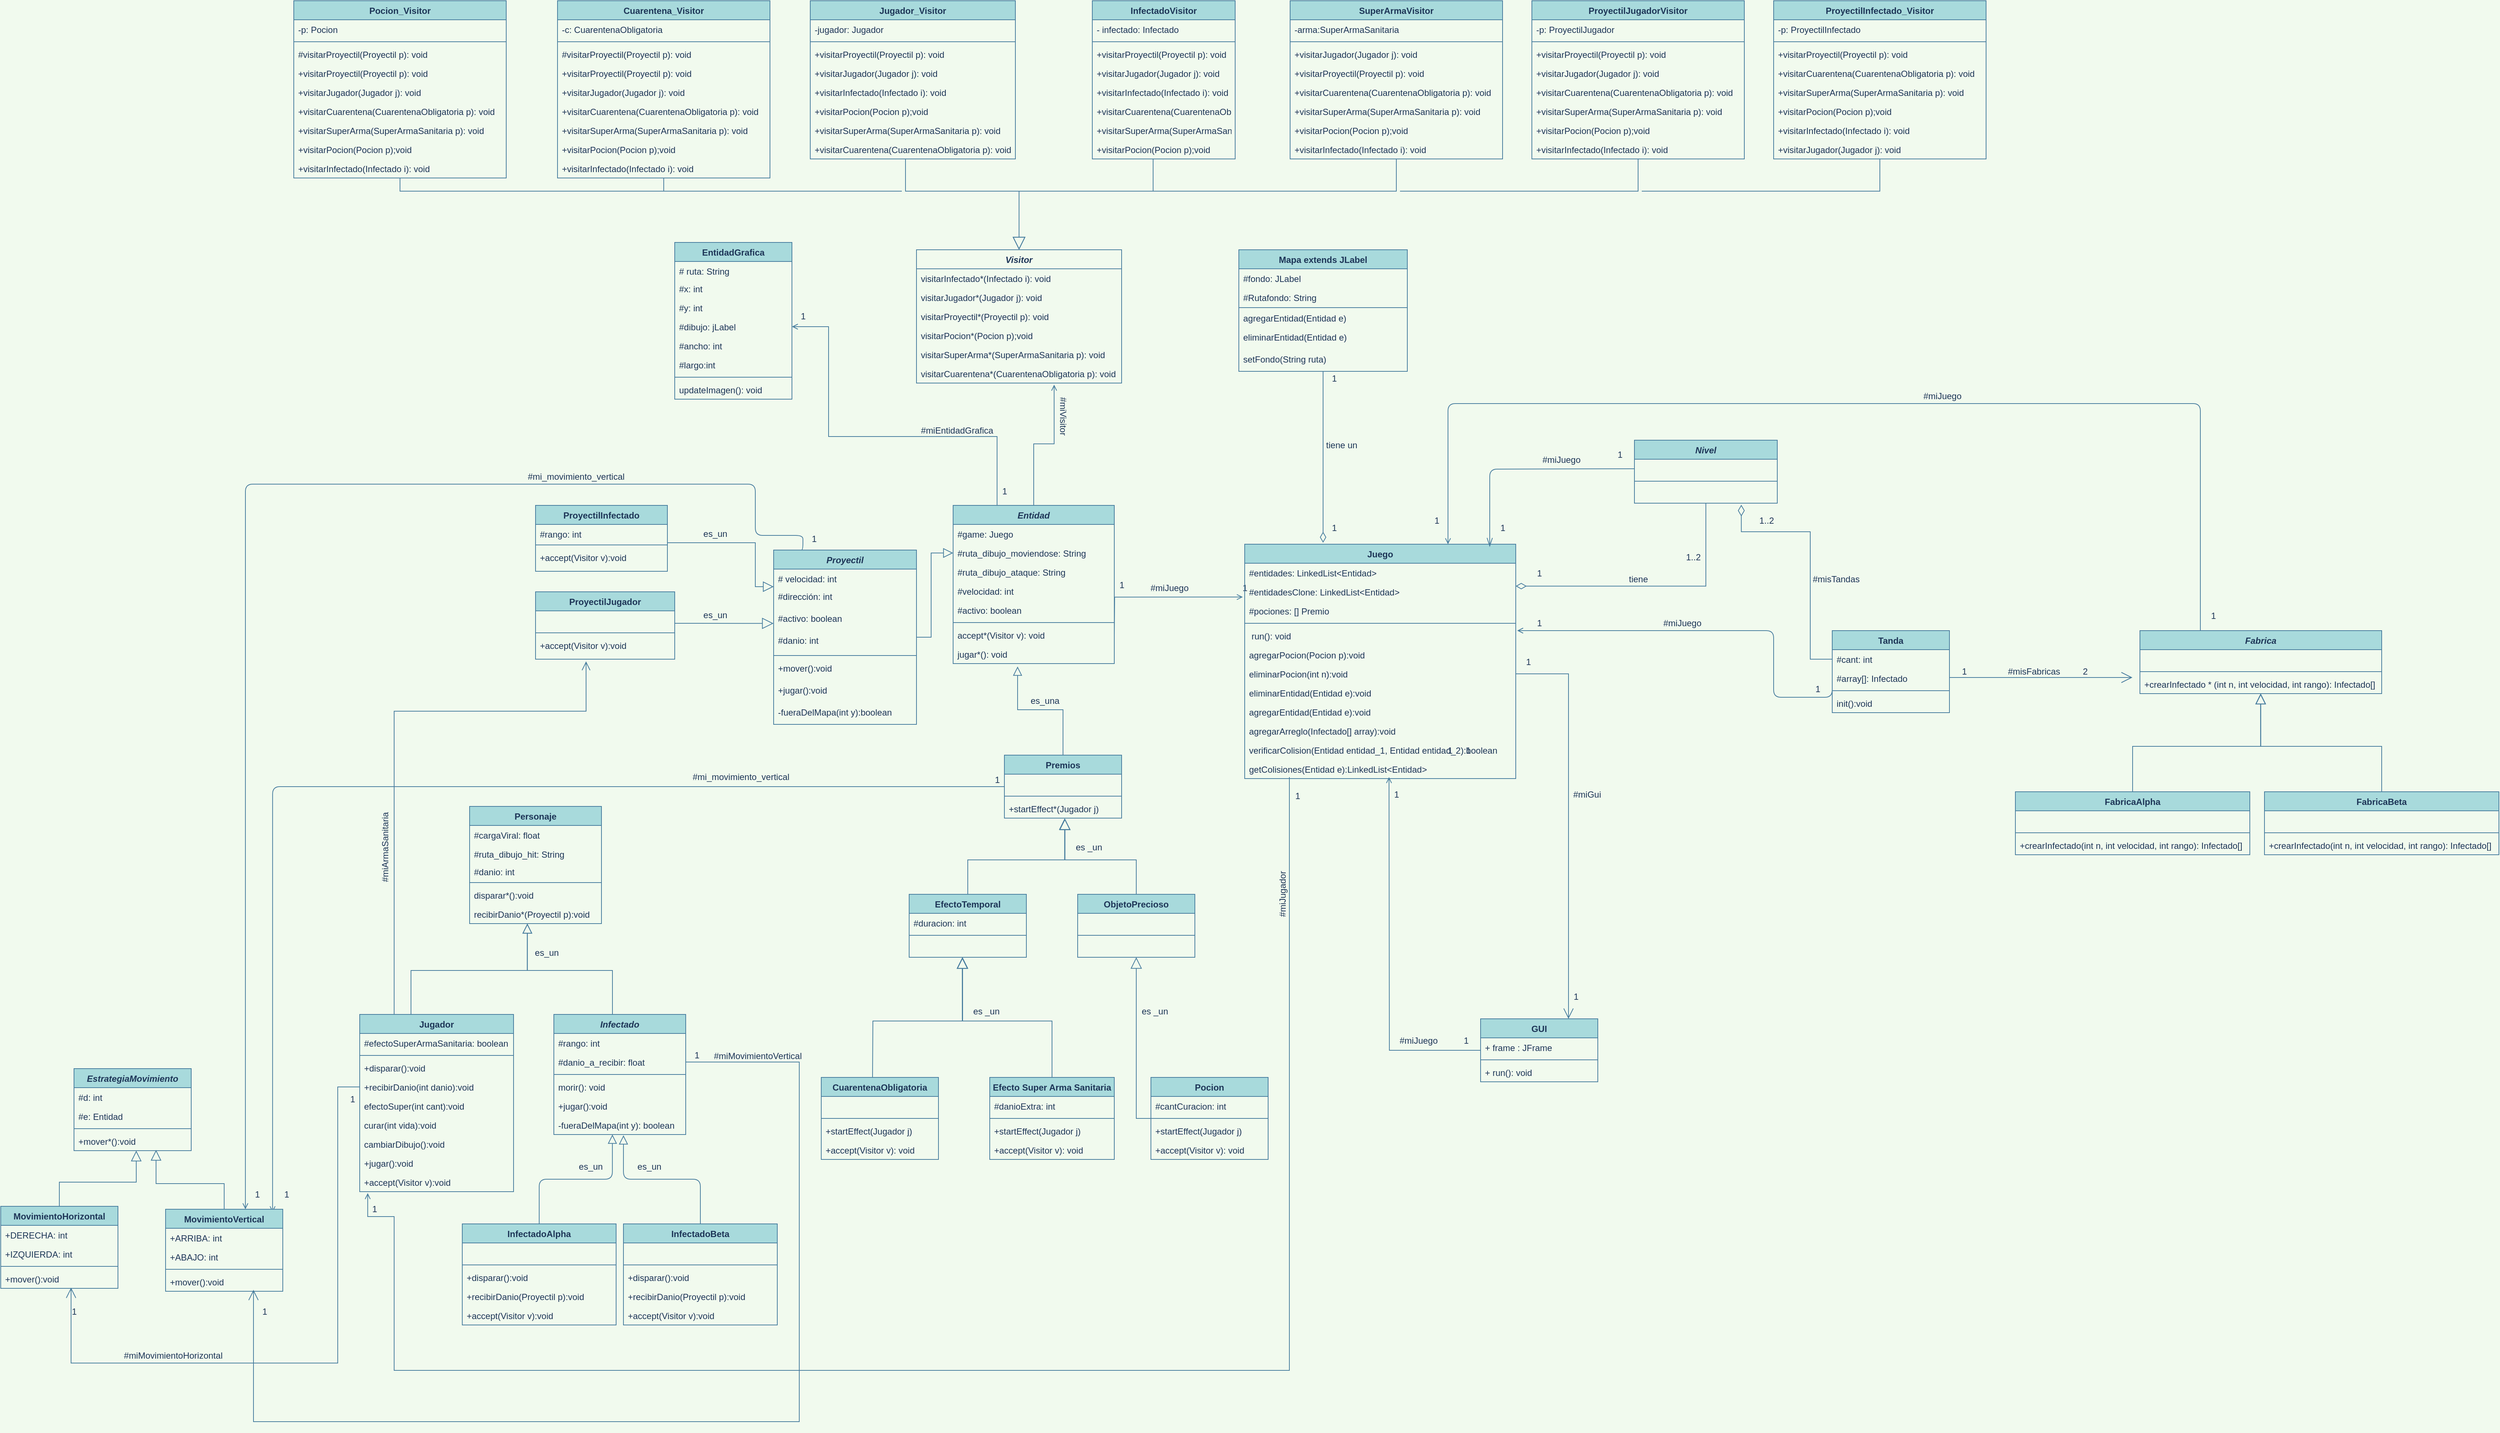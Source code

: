 <mxfile version="13.7.9" type="device"><diagram id="e_Py5MO5d-pihFE7DWXS" name="Page-1"><mxGraphModel dx="4134" dy="2509" grid="1" gridSize="10" guides="1" tooltips="1" connect="1" arrows="1" fold="1" page="1" pageScale="1" pageWidth="850" pageHeight="1100" background="#F1FAEE" math="0" shadow="0"><root><mxCell id="0"/><mxCell id="1" parent="0"/><mxCell id="vR1AUL86FYnGPOqWU92p-14" value="1..2" style="text;html=1;align=center;verticalAlign=middle;resizable=0;points=[];autosize=1;fontColor=#1D3557;" parent="1" vertex="1"><mxGeometry x="630" y="200" width="40" height="20" as="geometry"/></mxCell><mxCell id="vR1AUL86FYnGPOqWU92p-15" value="1" style="text;html=1;align=center;verticalAlign=middle;resizable=0;points=[];autosize=1;fontColor=#1D3557;" parent="1" vertex="1"><mxGeometry x="430" y="222" width="20" height="20" as="geometry"/></mxCell><mxCell id="vR1AUL86FYnGPOqWU92p-48" value="tiene" style="text;html=1;align=center;verticalAlign=middle;resizable=0;points=[];autosize=1;fontColor=#1D3557;" parent="1" vertex="1"><mxGeometry x="555" y="230" width="40" height="20" as="geometry"/></mxCell><mxCell id="vR1AUL86FYnGPOqWU92p-61" style="edgeStyle=orthogonalEdgeStyle;rounded=0;orthogonalLoop=1;jettySize=auto;html=1;entryX=0.5;entryY=1;entryDx=0;entryDy=0;startArrow=none;startFill=0;startSize=10;endArrow=block;endFill=0;endSize=12;labelBackgroundColor=#F1FAEE;strokeColor=#457B9D;fontColor=#1D3557;" parent="1" source="vR1AUL86FYnGPOqWU92p-50" target="vR1AUL86FYnGPOqWU92p-41" edge="1"><mxGeometry relative="1" as="geometry"/></mxCell><mxCell id="vR1AUL86FYnGPOqWU92p-63" style="edgeStyle=orthogonalEdgeStyle;rounded=0;orthogonalLoop=1;jettySize=auto;html=1;entryX=0.499;entryY=1.001;entryDx=0;entryDy=0;entryPerimeter=0;startArrow=none;startFill=0;startSize=10;endArrow=block;endFill=0;endSize=12;labelBackgroundColor=#F1FAEE;strokeColor=#457B9D;fontColor=#1D3557;" parent="1" source="vR1AUL86FYnGPOqWU92p-54" target="vR1AUL86FYnGPOqWU92p-44" edge="1"><mxGeometry relative="1" as="geometry"/></mxCell><mxCell id="ULV9oL0zvKbr3jevt0z0-13" style="edgeStyle=orthogonalEdgeStyle;rounded=0;orthogonalLoop=1;jettySize=auto;html=1;exitX=0;exitY=0;exitDx=0;exitDy=0;entryX=1;entryY=0.5;entryDx=0;entryDy=0;endArrow=open;endFill=0;labelBackgroundColor=#F1FAEE;strokeColor=#457B9D;fontColor=#1D3557;" parent="1" source="WRxoPLEy21GZYdgiGuAM-1" target="ULV9oL0zvKbr3jevt0z0-8" edge="1"><mxGeometry relative="1" as="geometry"><Array as="points"><mxPoint x="-300" y="139"/><mxPoint x="-300" y="45"/><mxPoint x="-530" y="45"/><mxPoint x="-530" y="-105"/></Array></mxGeometry></mxCell><mxCell id="ULV9oL0zvKbr3jevt0z0-14" style="edgeStyle=orthogonalEdgeStyle;rounded=0;orthogonalLoop=1;jettySize=auto;html=1;entryX=0.671;entryY=1.088;entryDx=0;entryDy=0;entryPerimeter=0;endArrow=open;endFill=0;labelBackgroundColor=#F1FAEE;strokeColor=#457B9D;fontColor=#1D3557;" parent="1" source="WRxoPLEy21GZYdgiGuAM-1" target="m5CaikHXDma0iTD8vi1R-9" edge="1"><mxGeometry relative="1" as="geometry"><Array as="points"><mxPoint x="-250" y="55"/><mxPoint x="-222" y="55"/></Array></mxGeometry></mxCell><mxCell id="Is_bdsAfQgZfsIAwMM-b-9" style="edgeStyle=orthogonalEdgeStyle;rounded=0;orthogonalLoop=1;jettySize=auto;html=1;entryX=0.524;entryY=1;entryDx=0;entryDy=0;entryPerimeter=0;endArrow=block;endFill=0;endSize=11;labelBackgroundColor=#F1FAEE;strokeColor=#457B9D;fontColor=#1D3557;" parent="1" edge="1"><mxGeometry relative="1" as="geometry"><Array as="points"><mxPoint x="-1100" y="774"/><mxPoint x="-941" y="774"/></Array><mxPoint x="-1100" y="834" as="sourcePoint"/><mxPoint x="-941.16" y="710" as="targetPoint"/></mxGeometry></mxCell><mxCell id="Is_bdsAfQgZfsIAwMM-b-10" style="edgeStyle=orthogonalEdgeStyle;rounded=0;orthogonalLoop=1;jettySize=auto;html=1;endArrow=block;endFill=0;endSize=11;entryX=0.524;entryY=1.002;entryDx=0;entryDy=0;entryPerimeter=0;exitX=0.5;exitY=0;exitDx=0;exitDy=0;labelBackgroundColor=#F1FAEE;strokeColor=#457B9D;fontColor=#1D3557;" parent="1" source="WRxoPLEy21GZYdgiGuAM-18" edge="1"><mxGeometry relative="1" as="geometry"><mxPoint x="-941.16" y="710.052" as="targetPoint"/><Array as="points"><mxPoint x="-825" y="774"/><mxPoint x="-941" y="774"/></Array></mxGeometry></mxCell><mxCell id="Is_bdsAfQgZfsIAwMM-b-4" style="edgeStyle=orthogonalEdgeStyle;rounded=0;orthogonalLoop=1;jettySize=auto;html=1;entryX=0;entryY=0.5;entryDx=0;entryDy=0;endArrow=block;endFill=0;endSize=11;labelBackgroundColor=#F1FAEE;strokeColor=#457B9D;fontColor=#1D3557;" parent="1" source="WRxoPLEy21GZYdgiGuAM-52" target="WRxoPLEy21GZYdgiGuAM-2" edge="1"><mxGeometry relative="1" as="geometry"/></mxCell><mxCell id="AVkQbL4coVA2ZTdNt0cA-59" style="edgeStyle=orthogonalEdgeStyle;curved=0;rounded=1;sketch=0;orthogonalLoop=1;jettySize=auto;html=1;entryX=0.681;entryY=0;entryDx=0;entryDy=0;entryPerimeter=0;strokeColor=#457B9D;fillColor=#A8DADC;fontColor=#1D3557;endArrow=open;endFill=0;exitX=0.185;exitY=0;exitDx=0;exitDy=0;exitPerimeter=0;" edge="1" parent="1" source="WRxoPLEy21GZYdgiGuAM-52" target="m5CaikHXDma0iTD8vi1R-119"><mxGeometry relative="1" as="geometry"><Array as="points"><mxPoint x="-565" y="200"/><mxPoint x="-565" y="180"/><mxPoint x="-630" y="180"/><mxPoint x="-630" y="110"/><mxPoint x="-1326" y="110"/></Array></mxGeometry></mxCell><mxCell id="WRxoPLEy21GZYdgiGuAM-52" value="Proyectil" style="swimlane;fontStyle=3;align=center;verticalAlign=top;childLayout=stackLayout;horizontal=1;startSize=26;horizontalStack=0;resizeParent=1;resizeParentMax=0;resizeLast=0;collapsible=1;marginBottom=0;fillColor=#A8DADC;strokeColor=#457B9D;fontColor=#1D3557;" parent="1" vertex="1"><mxGeometry x="-605" y="200" width="195" height="238" as="geometry"/></mxCell><mxCell id="WRxoPLEy21GZYdgiGuAM-53" value="# velocidad: int" style="text;strokeColor=none;fillColor=none;align=left;verticalAlign=top;spacingLeft=4;spacingRight=4;overflow=hidden;rotatable=0;points=[[0,0.5],[1,0.5]];portConstraint=eastwest;fontColor=#1D3557;" parent="WRxoPLEy21GZYdgiGuAM-52" vertex="1"><mxGeometry y="26" width="195" height="24" as="geometry"/></mxCell><mxCell id="3l5b2DLbA7qnfJ4A5fDf-6" value="#dirección: int" style="text;strokeColor=none;fillColor=none;align=left;verticalAlign=top;spacingLeft=4;spacingRight=4;overflow=hidden;rotatable=0;points=[[0,0.5],[1,0.5]];portConstraint=eastwest;fontColor=#1D3557;" parent="WRxoPLEy21GZYdgiGuAM-52" vertex="1"><mxGeometry y="50" width="195" height="30" as="geometry"/></mxCell><mxCell id="ULV9oL0zvKbr3jevt0z0-58" value="#activo: boolean" style="text;strokeColor=none;fillColor=none;align=left;verticalAlign=top;spacingLeft=4;spacingRight=4;overflow=hidden;rotatable=0;points=[[0,0.5],[1,0.5]];portConstraint=eastwest;fontColor=#1D3557;" parent="WRxoPLEy21GZYdgiGuAM-52" vertex="1"><mxGeometry y="80" width="195" height="30" as="geometry"/></mxCell><mxCell id="ULV9oL0zvKbr3jevt0z0-66" value="#danio: int" style="text;strokeColor=none;fillColor=none;align=left;verticalAlign=top;spacingLeft=4;spacingRight=4;overflow=hidden;rotatable=0;points=[[0,0.5],[1,0.5]];portConstraint=eastwest;fontColor=#1D3557;" parent="WRxoPLEy21GZYdgiGuAM-52" vertex="1"><mxGeometry y="110" width="195" height="30" as="geometry"/></mxCell><mxCell id="WRxoPLEy21GZYdgiGuAM-54" value="" style="line;strokeWidth=1;fillColor=none;align=left;verticalAlign=middle;spacingTop=-1;spacingLeft=3;spacingRight=3;rotatable=0;labelPosition=right;points=[];portConstraint=eastwest;labelBackgroundColor=#F1FAEE;strokeColor=#457B9D;fontColor=#1D3557;" parent="WRxoPLEy21GZYdgiGuAM-52" vertex="1"><mxGeometry y="140" width="195" height="8" as="geometry"/></mxCell><mxCell id="3l5b2DLbA7qnfJ4A5fDf-7" value="+mover():void" style="text;strokeColor=none;fillColor=none;align=left;verticalAlign=top;spacingLeft=4;spacingRight=4;overflow=hidden;rotatable=0;points=[[0,0.5],[1,0.5]];portConstraint=eastwest;fontColor=#1D3557;" parent="WRxoPLEy21GZYdgiGuAM-52" vertex="1"><mxGeometry y="148" width="195" height="30" as="geometry"/></mxCell><mxCell id="AVkQbL4coVA2ZTdNt0cA-63" value="+jugar():void" style="text;strokeColor=none;fillColor=none;align=left;verticalAlign=top;spacingLeft=4;spacingRight=4;overflow=hidden;rotatable=0;points=[[0,0.5],[1,0.5]];portConstraint=eastwest;fontColor=#1D3557;" vertex="1" parent="WRxoPLEy21GZYdgiGuAM-52"><mxGeometry y="178" width="195" height="30" as="geometry"/></mxCell><mxCell id="AVkQbL4coVA2ZTdNt0cA-64" value="-fueraDelMapa(int y):boolean" style="text;strokeColor=none;fillColor=none;align=left;verticalAlign=top;spacingLeft=4;spacingRight=4;overflow=hidden;rotatable=0;points=[[0,0.5],[1,0.5]];portConstraint=eastwest;fontColor=#1D3557;" vertex="1" parent="WRxoPLEy21GZYdgiGuAM-52"><mxGeometry y="208" width="195" height="30" as="geometry"/></mxCell><mxCell id="WRxoPLEy21GZYdgiGuAM-71" style="edgeStyle=orthogonalEdgeStyle;rounded=0;orthogonalLoop=1;jettySize=auto;html=1;entryX=0.517;entryY=1.027;entryDx=0;entryDy=0;entryPerimeter=0;endArrow=block;endFill=0;endSize=13;labelBackgroundColor=#F1FAEE;strokeColor=#457B9D;fontColor=#1D3557;" parent="1" source="WRxoPLEy21GZYdgiGuAM-62" target="WRxoPLEy21GZYdgiGuAM-40" edge="1"><mxGeometry relative="1" as="geometry"/></mxCell><mxCell id="WRxoPLEy21GZYdgiGuAM-70" style="edgeStyle=orthogonalEdgeStyle;rounded=0;orthogonalLoop=1;jettySize=auto;html=1;entryX=0.514;entryY=1.013;entryDx=0;entryDy=0;entryPerimeter=0;endArrow=block;endFill=0;endSize=13;labelBackgroundColor=#F1FAEE;strokeColor=#457B9D;fontColor=#1D3557;" parent="1" source="WRxoPLEy21GZYdgiGuAM-66" target="WRxoPLEy21GZYdgiGuAM-40" edge="1"><mxGeometry relative="1" as="geometry"/></mxCell><mxCell id="WRxoPLEy21GZYdgiGuAM-72" style="edgeStyle=orthogonalEdgeStyle;rounded=0;orthogonalLoop=1;jettySize=auto;html=1;entryX=0.5;entryY=1;entryDx=0;entryDy=0;entryPerimeter=0;endArrow=block;endFill=0;endSize=13;labelBackgroundColor=#F1FAEE;strokeColor=#457B9D;fontColor=#1D3557;" parent="1" source="WRxoPLEy21GZYdgiGuAM-46" edge="1"><mxGeometry relative="1" as="geometry"><mxPoint x="-110" y="756" as="targetPoint"/></mxGeometry></mxCell><mxCell id="WRxoPLEy21GZYdgiGuAM-73" style="edgeStyle=orthogonalEdgeStyle;rounded=0;orthogonalLoop=1;jettySize=auto;html=1;entryX=0.456;entryY=1;entryDx=0;entryDy=0;entryPerimeter=0;endArrow=block;endFill=0;endSize=13;labelBackgroundColor=#F1FAEE;strokeColor=#457B9D;fontColor=#1D3557;" parent="1" source="WRxoPLEy21GZYdgiGuAM-42" target="WRxoPLEy21GZYdgiGuAM-65" edge="1"><mxGeometry relative="1" as="geometry"/></mxCell><mxCell id="WRxoPLEy21GZYdgiGuAM-74" style="edgeStyle=orthogonalEdgeStyle;rounded=0;orthogonalLoop=1;jettySize=auto;html=1;endArrow=block;endFill=0;endSize=13;entryX=0.453;entryY=1.006;entryDx=0;entryDy=0;entryPerimeter=0;labelBackgroundColor=#F1FAEE;strokeColor=#457B9D;fontColor=#1D3557;" parent="1" target="WRxoPLEy21GZYdgiGuAM-65" edge="1"><mxGeometry relative="1" as="geometry"><mxPoint x="-348" y="756" as="targetPoint"/><mxPoint x="-470" y="920" as="sourcePoint"/></mxGeometry></mxCell><mxCell id="3l5b2DLbA7qnfJ4A5fDf-38" style="edgeStyle=orthogonalEdgeStyle;rounded=0;orthogonalLoop=1;jettySize=auto;html=1;entryX=0.5;entryY=0;entryDx=0;entryDy=0;startArrow=none;startFill=0;startSize=15;endArrow=block;endFill=0;endSize=15;labelBackgroundColor=#F1FAEE;strokeColor=#457B9D;fontColor=#1D3557;" parent="1" source="WRxoPLEy21GZYdgiGuAM-80" target="3l5b2DLbA7qnfJ4A5fDf-11" edge="1"><mxGeometry relative="1" as="geometry"><Array as="points"><mxPoint x="-87" y="-290"/><mxPoint x="-270" y="-290"/></Array></mxGeometry></mxCell><mxCell id="3l5b2DLbA7qnfJ4A5fDf-37" style="edgeStyle=orthogonalEdgeStyle;rounded=0;orthogonalLoop=1;jettySize=auto;html=1;entryX=0.5;entryY=0;entryDx=0;entryDy=0;startArrow=none;startFill=0;startSize=15;endArrow=block;endFill=0;endSize=15;labelBackgroundColor=#F1FAEE;strokeColor=#457B9D;fontColor=#1D3557;" parent="1" source="WRxoPLEy21GZYdgiGuAM-84" target="3l5b2DLbA7qnfJ4A5fDf-11" edge="1"><mxGeometry relative="1" as="geometry"><Array as="points"><mxPoint x="-425" y="-290"/><mxPoint x="-270" y="-290"/></Array></mxGeometry></mxCell><mxCell id="xOp8QXlNzMy4ldO9rz8q-25" style="edgeStyle=orthogonalEdgeStyle;rounded=0;orthogonalLoop=1;jettySize=auto;html=1;endArrow=block;endFill=0;endSize=12;strokeWidth=1;labelBackgroundColor=#F1FAEE;strokeColor=#457B9D;fontColor=#1D3557;" parent="1" source="xOp8QXlNzMy4ldO9rz8q-17" edge="1"><mxGeometry relative="1" as="geometry"><mxPoint x="-605" y="250" as="targetPoint"/><Array as="points"><mxPoint x="-630" y="190"/><mxPoint x="-630" y="250"/></Array></mxGeometry></mxCell><mxCell id="3l5b2DLbA7qnfJ4A5fDf-9" style="edgeStyle=orthogonalEdgeStyle;rounded=0;orthogonalLoop=1;jettySize=auto;html=1;entryX=-0.001;entryY=0.692;entryDx=0;entryDy=0;entryPerimeter=0;endArrow=block;endFill=0;endSize=13;labelBackgroundColor=#F1FAEE;strokeColor=#457B9D;fontColor=#1D3557;" parent="1" source="xOp8QXlNzMy4ldO9rz8q-21" edge="1"><mxGeometry relative="1" as="geometry"><mxPoint x="-605.195" y="300.144" as="targetPoint"/><Array as="points"><mxPoint x="-710" y="300"/><mxPoint x="-710" y="300"/></Array></mxGeometry></mxCell><mxCell id="3l5b2DLbA7qnfJ4A5fDf-11" value="Visitor" style="swimlane;fontStyle=3;childLayout=stackLayout;horizontal=1;startSize=26;fillColor=none;horizontalStack=0;resizeParent=1;resizeParentMax=0;resizeLast=0;collapsible=1;marginBottom=0;strokeColor=#457B9D;fontColor=#1D3557;" parent="1" vertex="1"><mxGeometry x="-410" y="-210" width="280" height="182" as="geometry"/></mxCell><mxCell id="3l5b2DLbA7qnfJ4A5fDf-17" value="visitarInfectado*(Infectado i): void" style="text;strokeColor=none;fillColor=none;align=left;verticalAlign=top;spacingLeft=4;spacingRight=4;overflow=hidden;rotatable=0;points=[[0,0.5],[1,0.5]];portConstraint=eastwest;fontColor=#1D3557;" parent="3l5b2DLbA7qnfJ4A5fDf-11" vertex="1"><mxGeometry y="26" width="280" height="26" as="geometry"/></mxCell><mxCell id="3l5b2DLbA7qnfJ4A5fDf-16" value="visitarJugador*(Jugador j): void" style="text;strokeColor=none;fillColor=none;align=left;verticalAlign=top;spacingLeft=4;spacingRight=4;overflow=hidden;rotatable=0;points=[[0,0.5],[1,0.5]];portConstraint=eastwest;fontColor=#1D3557;" parent="3l5b2DLbA7qnfJ4A5fDf-11" vertex="1"><mxGeometry y="52" width="280" height="26" as="geometry"/></mxCell><mxCell id="3l5b2DLbA7qnfJ4A5fDf-15" value="visitarProyectil*(Proyectil p): void" style="text;strokeColor=none;fillColor=none;align=left;verticalAlign=top;spacingLeft=4;spacingRight=4;overflow=hidden;rotatable=0;points=[[0,0.5],[1,0.5]];portConstraint=eastwest;fontColor=#1D3557;" parent="3l5b2DLbA7qnfJ4A5fDf-11" vertex="1"><mxGeometry y="78" width="280" height="26" as="geometry"/></mxCell><mxCell id="3l5b2DLbA7qnfJ4A5fDf-19" value="visitarPocion*(Pocion p);void" style="text;strokeColor=none;fillColor=none;align=left;verticalAlign=top;spacingLeft=4;spacingRight=4;overflow=hidden;rotatable=0;points=[[0,0.5],[1,0.5]];portConstraint=eastwest;fontColor=#1D3557;" parent="3l5b2DLbA7qnfJ4A5fDf-11" vertex="1"><mxGeometry y="104" width="280" height="26" as="geometry"/></mxCell><mxCell id="m5CaikHXDma0iTD8vi1R-8" value="visitarSuperArma*(SuperArmaSanitaria p): void" style="text;strokeColor=none;fillColor=none;align=left;verticalAlign=top;spacingLeft=4;spacingRight=4;overflow=hidden;rotatable=0;points=[[0,0.5],[1,0.5]];portConstraint=eastwest;fontColor=#1D3557;" parent="3l5b2DLbA7qnfJ4A5fDf-11" vertex="1"><mxGeometry y="130" width="280" height="26" as="geometry"/></mxCell><mxCell id="m5CaikHXDma0iTD8vi1R-9" value="visitarCuarentena*(CuarentenaObligatoria p): void" style="text;strokeColor=none;fillColor=none;align=left;verticalAlign=top;spacingLeft=4;spacingRight=4;overflow=hidden;rotatable=0;points=[[0,0.5],[1,0.5]];portConstraint=eastwest;fontColor=#1D3557;" parent="3l5b2DLbA7qnfJ4A5fDf-11" vertex="1"><mxGeometry y="156" width="280" height="26" as="geometry"/></mxCell><mxCell id="ULV9oL0zvKbr3jevt0z0-11" value="#miJuego" style="text;html=1;align=center;verticalAlign=middle;resizable=0;points=[];autosize=1;fontColor=#1D3557;" parent="1" vertex="1"><mxGeometry x="-100" y="242" width="70" height="20" as="geometry"/></mxCell><mxCell id="ULV9oL0zvKbr3jevt0z0-12" style="edgeStyle=orthogonalEdgeStyle;rounded=0;orthogonalLoop=1;jettySize=auto;html=1;endArrow=open;endFill=0;entryX=-0.007;entryY=-0.224;entryDx=0;entryDy=0;entryPerimeter=0;labelBackgroundColor=#F1FAEE;strokeColor=#457B9D;fontColor=#1D3557;" parent="1" target="m5CaikHXDma0iTD8vi1R-89" edge="1"><mxGeometry relative="1" as="geometry"><mxPoint x="10" y="260" as="targetPoint"/><Array as="points"/><mxPoint x="-140" y="316" as="sourcePoint"/></mxGeometry></mxCell><mxCell id="ULV9oL0zvKbr3jevt0z0-15" value="#miVisitor" style="text;html=1;align=center;verticalAlign=middle;resizable=0;points=[];autosize=1;rotation=90;fontColor=#1D3557;" parent="1" vertex="1"><mxGeometry x="-245" y="7" width="70" height="20" as="geometry"/></mxCell><mxCell id="ULV9oL0zvKbr3jevt0z0-27" value="#miEntidadGrafica" style="text;html=1;align=center;verticalAlign=middle;resizable=0;points=[];autosize=1;fontColor=#1D3557;" parent="1" vertex="1"><mxGeometry x="-410" y="27" width="110" height="20" as="geometry"/></mxCell><mxCell id="xOp8QXlNzMy4ldO9rz8q-21" value="ProyectilJugador" style="swimlane;fontStyle=1;align=center;verticalAlign=top;childLayout=stackLayout;horizontal=1;startSize=26;horizontalStack=0;resizeParent=1;resizeParentMax=0;resizeLast=0;collapsible=1;marginBottom=0;fillColor=#A8DADC;strokeColor=#457B9D;fontColor=#1D3557;" parent="1" vertex="1"><mxGeometry x="-930" y="257" width="190" height="92" as="geometry"/></mxCell><mxCell id="xOp8QXlNzMy4ldO9rz8q-22" value=" " style="text;strokeColor=none;fillColor=none;align=left;verticalAlign=top;spacingLeft=4;spacingRight=4;overflow=hidden;rotatable=0;points=[[0,0.5],[1,0.5]];portConstraint=eastwest;fontColor=#1D3557;" parent="xOp8QXlNzMy4ldO9rz8q-21" vertex="1"><mxGeometry y="26" width="190" height="26" as="geometry"/></mxCell><mxCell id="xOp8QXlNzMy4ldO9rz8q-23" value="" style="line;strokeWidth=1;fillColor=none;align=left;verticalAlign=middle;spacingTop=-1;spacingLeft=3;spacingRight=3;rotatable=0;labelPosition=right;points=[];portConstraint=eastwest;labelBackgroundColor=#F1FAEE;strokeColor=#457B9D;fontColor=#1D3557;" parent="xOp8QXlNzMy4ldO9rz8q-21" vertex="1"><mxGeometry y="52" width="190" height="8" as="geometry"/></mxCell><mxCell id="ULV9oL0zvKbr3jevt0z0-68" value="+accept(Visitor v):void" style="text;strokeColor=none;fillColor=none;align=left;verticalAlign=top;spacingLeft=4;spacingRight=4;overflow=hidden;rotatable=0;points=[[0,0.5],[1,0.5]];portConstraint=eastwest;fontColor=#1D3557;" parent="xOp8QXlNzMy4ldO9rz8q-21" vertex="1"><mxGeometry y="60" width="190" height="32" as="geometry"/></mxCell><mxCell id="ULV9oL0zvKbr3jevt0z0-35" style="edgeStyle=orthogonalEdgeStyle;rounded=0;orthogonalLoop=1;jettySize=auto;html=1;endArrow=block;endFill=0;endSize=10;entryX=0.4;entryY=1.154;entryDx=0;entryDy=0;entryPerimeter=0;labelBackgroundColor=#F1FAEE;strokeColor=#457B9D;fontColor=#1D3557;" parent="1" source="WRxoPLEy21GZYdgiGuAM-37" target="m5CaikHXDma0iTD8vi1R-136" edge="1"><mxGeometry relative="1" as="geometry"><mxPoint x="-270" y="340" as="targetPoint"/><Array as="points"><mxPoint x="-210" y="418"/><mxPoint x="-272" y="418"/></Array></mxGeometry></mxCell><mxCell id="AVkQbL4coVA2ZTdNt0cA-73" style="edgeStyle=orthogonalEdgeStyle;curved=0;rounded=1;sketch=0;orthogonalLoop=1;jettySize=auto;html=1;endArrow=open;endFill=0;strokeColor=#457B9D;fillColor=#A8DADC;fontColor=#1D3557;entryX=0.913;entryY=0.036;entryDx=0;entryDy=0;entryPerimeter=0;" edge="1" parent="1" source="WRxoPLEy21GZYdgiGuAM-37" target="m5CaikHXDma0iTD8vi1R-119"><mxGeometry relative="1" as="geometry"><mxPoint x="-1290" y="924" as="targetPoint"/></mxGeometry></mxCell><mxCell id="WRxoPLEy21GZYdgiGuAM-37" value="Premios" style="swimlane;fontStyle=1;align=center;verticalAlign=top;childLayout=stackLayout;horizontal=1;startSize=26;horizontalStack=0;resizeParent=1;resizeParentMax=0;resizeLast=0;collapsible=1;marginBottom=0;fillColor=#A8DADC;strokeColor=#457B9D;fontColor=#1D3557;" parent="1" vertex="1"><mxGeometry x="-290" y="480" width="160" height="86" as="geometry"/></mxCell><mxCell id="WRxoPLEy21GZYdgiGuAM-38" value=" " style="text;strokeColor=none;fillColor=none;align=left;verticalAlign=top;spacingLeft=4;spacingRight=4;overflow=hidden;rotatable=0;points=[[0,0.5],[1,0.5]];portConstraint=eastwest;fontColor=#1D3557;" parent="WRxoPLEy21GZYdgiGuAM-37" vertex="1"><mxGeometry y="26" width="160" height="26" as="geometry"/></mxCell><mxCell id="WRxoPLEy21GZYdgiGuAM-39" value="" style="line;strokeWidth=1;fillColor=none;align=left;verticalAlign=middle;spacingTop=-1;spacingLeft=3;spacingRight=3;rotatable=0;labelPosition=right;points=[];portConstraint=eastwest;labelBackgroundColor=#F1FAEE;strokeColor=#457B9D;fontColor=#1D3557;" parent="WRxoPLEy21GZYdgiGuAM-37" vertex="1"><mxGeometry y="52" width="160" height="8" as="geometry"/></mxCell><mxCell id="WRxoPLEy21GZYdgiGuAM-40" value="+startEffect*(Jugador j)" style="text;strokeColor=none;fillColor=none;align=left;verticalAlign=top;spacingLeft=4;spacingRight=4;overflow=hidden;rotatable=0;points=[[0,0.5],[1,0.5]];portConstraint=eastwest;fontColor=#1D3557;" parent="WRxoPLEy21GZYdgiGuAM-37" vertex="1"><mxGeometry y="60" width="160" height="26" as="geometry"/></mxCell><mxCell id="WRxoPLEy21GZYdgiGuAM-62" value="EfectoTemporal" style="swimlane;fontStyle=1;align=center;verticalAlign=top;childLayout=stackLayout;horizontal=1;startSize=26;horizontalStack=0;resizeParent=1;resizeParentMax=0;resizeLast=0;collapsible=1;marginBottom=0;fillColor=#A8DADC;strokeColor=#457B9D;fontColor=#1D3557;" parent="1" vertex="1"><mxGeometry x="-420" y="670" width="160" height="86" as="geometry"/></mxCell><mxCell id="WRxoPLEy21GZYdgiGuAM-63" value="#duracion: int" style="text;strokeColor=none;fillColor=none;align=left;verticalAlign=top;spacingLeft=4;spacingRight=4;overflow=hidden;rotatable=0;points=[[0,0.5],[1,0.5]];portConstraint=eastwest;fontColor=#1D3557;" parent="WRxoPLEy21GZYdgiGuAM-62" vertex="1"><mxGeometry y="26" width="160" height="26" as="geometry"/></mxCell><mxCell id="WRxoPLEy21GZYdgiGuAM-64" value="" style="line;strokeWidth=1;fillColor=none;align=left;verticalAlign=middle;spacingTop=-1;spacingLeft=3;spacingRight=3;rotatable=0;labelPosition=right;points=[];portConstraint=eastwest;labelBackgroundColor=#F1FAEE;strokeColor=#457B9D;fontColor=#1D3557;" parent="WRxoPLEy21GZYdgiGuAM-62" vertex="1"><mxGeometry y="52" width="160" height="8" as="geometry"/></mxCell><mxCell id="WRxoPLEy21GZYdgiGuAM-65" value=" " style="text;strokeColor=none;fillColor=none;align=left;verticalAlign=top;spacingLeft=4;spacingRight=4;overflow=hidden;rotatable=0;points=[[0,0.5],[1,0.5]];portConstraint=eastwest;fontColor=#1D3557;" parent="WRxoPLEy21GZYdgiGuAM-62" vertex="1"><mxGeometry y="60" width="160" height="26" as="geometry"/></mxCell><mxCell id="WRxoPLEy21GZYdgiGuAM-66" value="ObjetoPrecioso" style="swimlane;fontStyle=1;align=center;verticalAlign=top;childLayout=stackLayout;horizontal=1;startSize=26;horizontalStack=0;resizeParent=1;resizeParentMax=0;resizeLast=0;collapsible=1;marginBottom=0;fillColor=#A8DADC;strokeColor=#457B9D;fontColor=#1D3557;" parent="1" vertex="1"><mxGeometry x="-190" y="670" width="160" height="86" as="geometry"/></mxCell><mxCell id="WRxoPLEy21GZYdgiGuAM-67" value=" " style="text;strokeColor=none;fillColor=none;align=left;verticalAlign=top;spacingLeft=4;spacingRight=4;overflow=hidden;rotatable=0;points=[[0,0.5],[1,0.5]];portConstraint=eastwest;fontColor=#1D3557;" parent="WRxoPLEy21GZYdgiGuAM-66" vertex="1"><mxGeometry y="26" width="160" height="26" as="geometry"/></mxCell><mxCell id="WRxoPLEy21GZYdgiGuAM-68" value="" style="line;strokeWidth=1;fillColor=none;align=left;verticalAlign=middle;spacingTop=-1;spacingLeft=3;spacingRight=3;rotatable=0;labelPosition=right;points=[];portConstraint=eastwest;labelBackgroundColor=#F1FAEE;strokeColor=#457B9D;fontColor=#1D3557;" parent="WRxoPLEy21GZYdgiGuAM-66" vertex="1"><mxGeometry y="52" width="160" height="8" as="geometry"/></mxCell><mxCell id="AVkQbL4coVA2ZTdNt0cA-1" value=" " style="text;strokeColor=none;fillColor=none;align=left;verticalAlign=top;spacingLeft=4;spacingRight=4;overflow=hidden;rotatable=0;points=[[0,0.5],[1,0.5]];portConstraint=eastwest;fontColor=#1D3557;" vertex="1" parent="WRxoPLEy21GZYdgiGuAM-66"><mxGeometry y="60" width="160" height="26" as="geometry"/></mxCell><mxCell id="WRxoPLEy21GZYdgiGuAM-46" value="Pocion" style="swimlane;fontStyle=1;align=center;verticalAlign=top;childLayout=stackLayout;horizontal=1;startSize=26;horizontalStack=0;resizeParent=1;resizeParentMax=0;resizeLast=0;collapsible=1;marginBottom=0;fillColor=#A8DADC;strokeColor=#457B9D;fontColor=#1D3557;" parent="1" vertex="1"><mxGeometry x="-90" y="920" width="160" height="112" as="geometry"/></mxCell><mxCell id="WRxoPLEy21GZYdgiGuAM-47" value="#cantCuracion: int" style="text;strokeColor=none;fillColor=none;align=left;verticalAlign=top;spacingLeft=4;spacingRight=4;overflow=hidden;rotatable=0;points=[[0,0.5],[1,0.5]];portConstraint=eastwest;fontColor=#1D3557;" parent="WRxoPLEy21GZYdgiGuAM-46" vertex="1"><mxGeometry y="26" width="160" height="26" as="geometry"/></mxCell><mxCell id="WRxoPLEy21GZYdgiGuAM-48" value="" style="line;strokeWidth=1;fillColor=none;align=left;verticalAlign=middle;spacingTop=-1;spacingLeft=3;spacingRight=3;rotatable=0;labelPosition=right;points=[];portConstraint=eastwest;labelBackgroundColor=#F1FAEE;strokeColor=#457B9D;fontColor=#1D3557;" parent="WRxoPLEy21GZYdgiGuAM-46" vertex="1"><mxGeometry y="52" width="160" height="8" as="geometry"/></mxCell><mxCell id="WRxoPLEy21GZYdgiGuAM-49" value="+startEffect(Jugador j)" style="text;strokeColor=none;fillColor=none;align=left;verticalAlign=top;spacingLeft=4;spacingRight=4;overflow=hidden;rotatable=0;points=[[0,0.5],[1,0.5]];portConstraint=eastwest;fontColor=#1D3557;" parent="WRxoPLEy21GZYdgiGuAM-46" vertex="1"><mxGeometry y="60" width="160" height="26" as="geometry"/></mxCell><mxCell id="AVkQbL4coVA2ZTdNt0cA-57" value="+accept(Visitor v): void" style="text;strokeColor=none;fillColor=none;align=left;verticalAlign=top;spacingLeft=4;spacingRight=4;overflow=hidden;rotatable=0;points=[[0,0.5],[1,0.5]];portConstraint=eastwest;fontColor=#1D3557;" vertex="1" parent="WRxoPLEy21GZYdgiGuAM-46"><mxGeometry y="86" width="160" height="26" as="geometry"/></mxCell><mxCell id="WRxoPLEy21GZYdgiGuAM-42" value="Efecto Super Arma Sanitaria" style="swimlane;fontStyle=1;align=center;verticalAlign=top;childLayout=stackLayout;horizontal=1;startSize=26;horizontalStack=0;resizeParent=1;resizeParentMax=0;resizeLast=0;collapsible=1;marginBottom=0;fillColor=#A8DADC;strokeColor=#457B9D;fontColor=#1D3557;" parent="1" vertex="1"><mxGeometry x="-310" y="920" width="170" height="112" as="geometry"/></mxCell><mxCell id="WRxoPLEy21GZYdgiGuAM-43" value="#danioExtra: int" style="text;strokeColor=none;fillColor=none;align=left;verticalAlign=top;spacingLeft=4;spacingRight=4;overflow=hidden;rotatable=0;points=[[0,0.5],[1,0.5]];portConstraint=eastwest;fontColor=#1D3557;" parent="WRxoPLEy21GZYdgiGuAM-42" vertex="1"><mxGeometry y="26" width="170" height="26" as="geometry"/></mxCell><mxCell id="WRxoPLEy21GZYdgiGuAM-44" value="" style="line;strokeWidth=1;fillColor=none;align=left;verticalAlign=middle;spacingTop=-1;spacingLeft=3;spacingRight=3;rotatable=0;labelPosition=right;points=[];portConstraint=eastwest;labelBackgroundColor=#F1FAEE;strokeColor=#457B9D;fontColor=#1D3557;" parent="WRxoPLEy21GZYdgiGuAM-42" vertex="1"><mxGeometry y="52" width="170" height="8" as="geometry"/></mxCell><mxCell id="AVkQbL4coVA2ZTdNt0cA-2" value="+startEffect(Jugador j)" style="text;strokeColor=none;fillColor=none;align=left;verticalAlign=top;spacingLeft=4;spacingRight=4;overflow=hidden;rotatable=0;points=[[0,0.5],[1,0.5]];portConstraint=eastwest;fontColor=#1D3557;" vertex="1" parent="WRxoPLEy21GZYdgiGuAM-42"><mxGeometry y="60" width="170" height="26" as="geometry"/></mxCell><mxCell id="AVkQbL4coVA2ZTdNt0cA-56" value="+accept(Visitor v): void" style="text;strokeColor=none;fillColor=none;align=left;verticalAlign=top;spacingLeft=4;spacingRight=4;overflow=hidden;rotatable=0;points=[[0,0.5],[1,0.5]];portConstraint=eastwest;fontColor=#1D3557;" vertex="1" parent="WRxoPLEy21GZYdgiGuAM-42"><mxGeometry y="86" width="170" height="26" as="geometry"/></mxCell><mxCell id="WRxoPLEy21GZYdgiGuAM-57" value="CuarentenaObligatoria" style="swimlane;fontStyle=1;align=center;verticalAlign=top;childLayout=stackLayout;horizontal=1;startSize=26;horizontalStack=0;resizeParent=1;resizeParentMax=0;resizeLast=0;collapsible=1;marginBottom=0;fillColor=#A8DADC;strokeColor=#457B9D;fontColor=#1D3557;" parent="1" vertex="1"><mxGeometry x="-540" y="920" width="160" height="112" as="geometry"/></mxCell><mxCell id="WRxoPLEy21GZYdgiGuAM-58" value=" " style="text;strokeColor=none;fillColor=none;align=left;verticalAlign=top;spacingLeft=4;spacingRight=4;overflow=hidden;rotatable=0;points=[[0,0.5],[1,0.5]];portConstraint=eastwest;fontColor=#1D3557;" parent="WRxoPLEy21GZYdgiGuAM-57" vertex="1"><mxGeometry y="26" width="160" height="26" as="geometry"/></mxCell><mxCell id="WRxoPLEy21GZYdgiGuAM-59" value="" style="line;strokeWidth=1;fillColor=none;align=left;verticalAlign=middle;spacingTop=-1;spacingLeft=3;spacingRight=3;rotatable=0;labelPosition=right;points=[];portConstraint=eastwest;labelBackgroundColor=#F1FAEE;strokeColor=#457B9D;fontColor=#1D3557;" parent="WRxoPLEy21GZYdgiGuAM-57" vertex="1"><mxGeometry y="52" width="160" height="8" as="geometry"/></mxCell><mxCell id="AVkQbL4coVA2ZTdNt0cA-3" value="+startEffect(Jugador j)" style="text;strokeColor=none;fillColor=none;align=left;verticalAlign=top;spacingLeft=4;spacingRight=4;overflow=hidden;rotatable=0;points=[[0,0.5],[1,0.5]];portConstraint=eastwest;fontColor=#1D3557;" vertex="1" parent="WRxoPLEy21GZYdgiGuAM-57"><mxGeometry y="60" width="160" height="26" as="geometry"/></mxCell><mxCell id="AVkQbL4coVA2ZTdNt0cA-55" value="+accept(Visitor v): void" style="text;strokeColor=none;fillColor=none;align=left;verticalAlign=top;spacingLeft=4;spacingRight=4;overflow=hidden;rotatable=0;points=[[0,0.5],[1,0.5]];portConstraint=eastwest;fontColor=#1D3557;" vertex="1" parent="WRxoPLEy21GZYdgiGuAM-57"><mxGeometry y="86" width="160" height="26" as="geometry"/></mxCell><mxCell id="WRxoPLEy21GZYdgiGuAM-18" value="Infectado" style="swimlane;fontStyle=3;align=center;verticalAlign=top;childLayout=stackLayout;horizontal=1;startSize=26;horizontalStack=0;resizeParent=1;resizeParentMax=0;resizeLast=0;collapsible=1;marginBottom=0;fillColor=#A8DADC;strokeColor=#457B9D;fontColor=#1D3557;" parent="1" vertex="1"><mxGeometry x="-905" y="834" width="180" height="164" as="geometry"/></mxCell><mxCell id="WRxoPLEy21GZYdgiGuAM-19" value="#rango: int" style="text;strokeColor=none;fillColor=none;align=left;verticalAlign=top;spacingLeft=4;spacingRight=4;overflow=hidden;rotatable=0;points=[[0,0.5],[1,0.5]];portConstraint=eastwest;fontColor=#1D3557;" parent="WRxoPLEy21GZYdgiGuAM-18" vertex="1"><mxGeometry y="26" width="180" height="26" as="geometry"/></mxCell><mxCell id="ULV9oL0zvKbr3jevt0z0-34" value="#danio_a_recibir: float" style="text;strokeColor=none;fillColor=none;align=left;verticalAlign=top;spacingLeft=4;spacingRight=4;overflow=hidden;rotatable=0;points=[[0,0.5],[1,0.5]];portConstraint=eastwest;fontColor=#1D3557;" parent="WRxoPLEy21GZYdgiGuAM-18" vertex="1"><mxGeometry y="52" width="180" height="26" as="geometry"/></mxCell><mxCell id="WRxoPLEy21GZYdgiGuAM-20" value="" style="line;strokeWidth=1;fillColor=none;align=left;verticalAlign=middle;spacingTop=-1;spacingLeft=3;spacingRight=3;rotatable=0;labelPosition=right;points=[];portConstraint=eastwest;labelBackgroundColor=#F1FAEE;strokeColor=#457B9D;fontColor=#1D3557;" parent="WRxoPLEy21GZYdgiGuAM-18" vertex="1"><mxGeometry y="78" width="180" height="8" as="geometry"/></mxCell><mxCell id="WRxoPLEy21GZYdgiGuAM-21" value="morir(): void" style="text;strokeColor=none;fillColor=none;align=left;verticalAlign=top;spacingLeft=4;spacingRight=4;overflow=hidden;rotatable=0;points=[[0,0.5],[1,0.5]];portConstraint=eastwest;fontColor=#1D3557;" parent="WRxoPLEy21GZYdgiGuAM-18" vertex="1"><mxGeometry y="86" width="180" height="26" as="geometry"/></mxCell><mxCell id="AVkQbL4coVA2ZTdNt0cA-111" value="+jugar():void" style="text;strokeColor=none;fillColor=none;align=left;verticalAlign=top;spacingLeft=4;spacingRight=4;overflow=hidden;rotatable=0;points=[[0,0.5],[1,0.5]];portConstraint=eastwest;fontColor=#1D3557;" vertex="1" parent="WRxoPLEy21GZYdgiGuAM-18"><mxGeometry y="112" width="180" height="26" as="geometry"/></mxCell><mxCell id="APVknm8U-OI80DaNex7o-6" value="-fueraDelMapa(int y): boolean" style="text;strokeColor=none;fillColor=none;align=left;verticalAlign=top;spacingLeft=4;spacingRight=4;overflow=hidden;rotatable=0;points=[[0,0.5],[1,0.5]];portConstraint=eastwest;fontColor=#1D3557;" parent="WRxoPLEy21GZYdgiGuAM-18" vertex="1"><mxGeometry y="138" width="180" height="26" as="geometry"/></mxCell><mxCell id="ULV9oL0zvKbr3jevt0z0-40" style="edgeStyle=orthogonalEdgeStyle;rounded=0;orthogonalLoop=1;jettySize=auto;html=1;endArrow=open;endFill=0;endSize=10;exitX=0.294;exitY=0.012;exitDx=0;exitDy=0;exitPerimeter=0;labelBackgroundColor=#F1FAEE;strokeColor=#457B9D;fontColor=#1D3557;entryX=0.363;entryY=1.094;entryDx=0;entryDy=0;entryPerimeter=0;" parent="1" source="ULV9oL0zvKbr3jevt0z0-36" edge="1" target="ULV9oL0zvKbr3jevt0z0-68"><mxGeometry relative="1" as="geometry"><mxPoint x="-861" y="380" as="targetPoint"/><Array as="points"><mxPoint x="-1123" y="836"/><mxPoint x="-1123" y="420"/><mxPoint x="-861" y="420"/></Array></mxGeometry></mxCell><mxCell id="ULV9oL0zvKbr3jevt0z0-36" value="Jugador" style="swimlane;fontStyle=1;align=center;verticalAlign=top;childLayout=stackLayout;horizontal=1;startSize=26;horizontalStack=0;resizeParent=1;resizeParentMax=0;resizeLast=0;collapsible=1;marginBottom=0;fillColor=#A8DADC;strokeColor=#457B9D;fontColor=#1D3557;" parent="1" vertex="1"><mxGeometry x="-1170" y="834" width="210" height="242" as="geometry"/></mxCell><mxCell id="ULV9oL0zvKbr3jevt0z0-47" value="#efectoSuperArmaSanitaria: boolean" style="text;strokeColor=none;fillColor=none;align=left;verticalAlign=top;spacingLeft=4;spacingRight=4;overflow=hidden;rotatable=0;points=[[0,0.5],[1,0.5]];portConstraint=eastwest;fontColor=#1D3557;" parent="ULV9oL0zvKbr3jevt0z0-36" vertex="1"><mxGeometry y="26" width="210" height="26" as="geometry"/></mxCell><mxCell id="ULV9oL0zvKbr3jevt0z0-38" value="" style="line;strokeWidth=1;fillColor=none;align=left;verticalAlign=middle;spacingTop=-1;spacingLeft=3;spacingRight=3;rotatable=0;labelPosition=right;points=[];portConstraint=eastwest;labelBackgroundColor=#F1FAEE;strokeColor=#457B9D;fontColor=#1D3557;" parent="ULV9oL0zvKbr3jevt0z0-36" vertex="1"><mxGeometry y="52" width="210" height="8" as="geometry"/></mxCell><mxCell id="ULV9oL0zvKbr3jevt0z0-39" value="+disparar():void" style="text;strokeColor=none;fillColor=none;align=left;verticalAlign=top;spacingLeft=4;spacingRight=4;overflow=hidden;rotatable=0;points=[[0,0.5],[1,0.5]];portConstraint=eastwest;fontColor=#1D3557;" parent="ULV9oL0zvKbr3jevt0z0-36" vertex="1"><mxGeometry y="60" width="210" height="26" as="geometry"/></mxCell><mxCell id="ULV9oL0zvKbr3jevt0z0-42" value="+recibirDanio(int danio):void" style="text;strokeColor=none;fillColor=none;align=left;verticalAlign=top;spacingLeft=4;spacingRight=4;overflow=hidden;rotatable=0;points=[[0,0.5],[1,0.5]];portConstraint=eastwest;fontColor=#1D3557;" parent="ULV9oL0zvKbr3jevt0z0-36" vertex="1"><mxGeometry y="86" width="210" height="26" as="geometry"/></mxCell><mxCell id="ULV9oL0zvKbr3jevt0z0-43" value="efectoSuper(int cant):void" style="text;strokeColor=none;fillColor=none;align=left;verticalAlign=top;spacingLeft=4;spacingRight=4;overflow=hidden;rotatable=0;points=[[0,0.5],[1,0.5]];portConstraint=eastwest;fontColor=#1D3557;" parent="ULV9oL0zvKbr3jevt0z0-36" vertex="1"><mxGeometry y="112" width="210" height="26" as="geometry"/></mxCell><mxCell id="ULV9oL0zvKbr3jevt0z0-45" value="curar(int vida):void" style="text;strokeColor=none;fillColor=none;align=left;verticalAlign=top;spacingLeft=4;spacingRight=4;overflow=hidden;rotatable=0;points=[[0,0.5],[1,0.5]];portConstraint=eastwest;fontColor=#1D3557;" parent="ULV9oL0zvKbr3jevt0z0-36" vertex="1"><mxGeometry y="138" width="210" height="26" as="geometry"/></mxCell><mxCell id="ULV9oL0zvKbr3jevt0z0-46" value="cambiarDibujo():void" style="text;strokeColor=none;fillColor=none;align=left;verticalAlign=top;spacingLeft=4;spacingRight=4;overflow=hidden;rotatable=0;points=[[0,0.5],[1,0.5]];portConstraint=eastwest;fontColor=#1D3557;" parent="ULV9oL0zvKbr3jevt0z0-36" vertex="1"><mxGeometry y="164" width="210" height="26" as="geometry"/></mxCell><mxCell id="AVkQbL4coVA2ZTdNt0cA-92" value="+jugar():void" style="text;strokeColor=none;fillColor=none;align=left;verticalAlign=top;spacingLeft=4;spacingRight=4;overflow=hidden;rotatable=0;points=[[0,0.5],[1,0.5]];portConstraint=eastwest;fontColor=#1D3557;" vertex="1" parent="ULV9oL0zvKbr3jevt0z0-36"><mxGeometry y="190" width="210" height="26" as="geometry"/></mxCell><mxCell id="AVkQbL4coVA2ZTdNt0cA-82" value="+accept(Visitor v):void" style="text;strokeColor=none;fillColor=none;align=left;verticalAlign=top;spacingLeft=4;spacingRight=4;overflow=hidden;rotatable=0;points=[[0,0.5],[1,0.5]];portConstraint=eastwest;fontColor=#1D3557;" vertex="1" parent="ULV9oL0zvKbr3jevt0z0-36"><mxGeometry y="216" width="210" height="26" as="geometry"/></mxCell><mxCell id="ULV9oL0zvKbr3jevt0z0-41" value="#miArmaSanitaria" style="text;html=1;align=center;verticalAlign=middle;resizable=0;points=[];autosize=1;rotation=270;fontColor=#1D3557;" parent="1" vertex="1"><mxGeometry x="-1190" y="596" width="110" height="20" as="geometry"/></mxCell><mxCell id="WRxoPLEy21GZYdgiGuAM-10" value="Personaje" style="swimlane;fontStyle=1;align=center;verticalAlign=top;childLayout=stackLayout;horizontal=1;startSize=26;horizontalStack=0;resizeParent=1;resizeParentMax=0;resizeLast=0;collapsible=1;marginBottom=0;fillColor=#A8DADC;strokeColor=#457B9D;fontColor=#1D3557;" parent="1" vertex="1"><mxGeometry x="-1020" y="550" width="180" height="160" as="geometry"/></mxCell><mxCell id="WRxoPLEy21GZYdgiGuAM-11" value="#cargaViral: float" style="text;strokeColor=none;fillColor=none;align=left;verticalAlign=top;spacingLeft=4;spacingRight=4;overflow=hidden;rotatable=0;points=[[0,0.5],[1,0.5]];portConstraint=eastwest;fontColor=#1D3557;" parent="WRxoPLEy21GZYdgiGuAM-10" vertex="1"><mxGeometry y="26" width="180" height="26" as="geometry"/></mxCell><mxCell id="ULV9oL0zvKbr3jevt0z0-48" value="#ruta_dibujo_hit: String" style="text;strokeColor=none;fillColor=none;align=left;verticalAlign=top;spacingLeft=4;spacingRight=4;overflow=hidden;rotatable=0;points=[[0,0.5],[1,0.5]];portConstraint=eastwest;fontColor=#1D3557;" parent="WRxoPLEy21GZYdgiGuAM-10" vertex="1"><mxGeometry y="52" width="180" height="24" as="geometry"/></mxCell><mxCell id="ULV9oL0zvKbr3jevt0z0-50" value="#danio: int" style="text;strokeColor=none;fillColor=none;align=left;verticalAlign=top;spacingLeft=4;spacingRight=4;overflow=hidden;rotatable=0;points=[[0,0.5],[1,0.5]];portConstraint=eastwest;fontColor=#1D3557;" parent="WRxoPLEy21GZYdgiGuAM-10" vertex="1"><mxGeometry y="76" width="180" height="24" as="geometry"/></mxCell><mxCell id="WRxoPLEy21GZYdgiGuAM-12" value="" style="line;strokeWidth=1;fillColor=none;align=left;verticalAlign=middle;spacingTop=-1;spacingLeft=3;spacingRight=3;rotatable=0;labelPosition=right;points=[];portConstraint=eastwest;labelBackgroundColor=#F1FAEE;strokeColor=#457B9D;fontColor=#1D3557;" parent="WRxoPLEy21GZYdgiGuAM-10" vertex="1"><mxGeometry y="100" width="180" height="8" as="geometry"/></mxCell><mxCell id="AVkQbL4coVA2ZTdNt0cA-94" value="disparar*():void" style="text;strokeColor=none;fillColor=none;align=left;verticalAlign=top;spacingLeft=4;spacingRight=4;overflow=hidden;rotatable=0;points=[[0,0.5],[1,0.5]];portConstraint=eastwest;fontColor=#1D3557;" vertex="1" parent="WRxoPLEy21GZYdgiGuAM-10"><mxGeometry y="108" width="180" height="26" as="geometry"/></mxCell><mxCell id="AVkQbL4coVA2ZTdNt0cA-95" value="recibirDanio*(Proyectil p):void" style="text;strokeColor=none;fillColor=none;align=left;verticalAlign=top;spacingLeft=4;spacingRight=4;overflow=hidden;rotatable=0;points=[[0,0.5],[1,0.5]];portConstraint=eastwest;fontColor=#1D3557;" vertex="1" parent="WRxoPLEy21GZYdgiGuAM-10"><mxGeometry y="134" width="180" height="26" as="geometry"/></mxCell><mxCell id="ULV9oL0zvKbr3jevt0z0-77" value="Tanda" style="swimlane;fontStyle=1;align=center;verticalAlign=top;childLayout=stackLayout;horizontal=1;startSize=26;horizontalStack=0;resizeParent=1;resizeParentMax=0;resizeLast=0;collapsible=1;marginBottom=0;fillColor=#A8DADC;strokeColor=#457B9D;fontColor=#1D3557;" parent="1" vertex="1"><mxGeometry x="840" y="310" width="160" height="112" as="geometry"/></mxCell><mxCell id="ULV9oL0zvKbr3jevt0z0-101" value="#cant: int" style="text;strokeColor=none;fillColor=none;align=left;verticalAlign=top;spacingLeft=4;spacingRight=4;overflow=hidden;rotatable=0;points=[[0,0.5],[1,0.5]];portConstraint=eastwest;fontColor=#1D3557;" parent="ULV9oL0zvKbr3jevt0z0-77" vertex="1"><mxGeometry y="26" width="160" height="26" as="geometry"/></mxCell><mxCell id="ULV9oL0zvKbr3jevt0z0-102" value="#array[]: Infectado" style="text;strokeColor=none;fillColor=none;align=left;verticalAlign=top;spacingLeft=4;spacingRight=4;overflow=hidden;rotatable=0;points=[[0,0.5],[1,0.5]];portConstraint=eastwest;fontColor=#1D3557;" parent="ULV9oL0zvKbr3jevt0z0-77" vertex="1"><mxGeometry y="52" width="160" height="26" as="geometry"/></mxCell><mxCell id="ULV9oL0zvKbr3jevt0z0-79" value="" style="line;strokeWidth=1;fillColor=none;align=left;verticalAlign=middle;spacingTop=-1;spacingLeft=3;spacingRight=3;rotatable=0;labelPosition=right;points=[];portConstraint=eastwest;labelBackgroundColor=#F1FAEE;strokeColor=#457B9D;fontColor=#1D3557;" parent="ULV9oL0zvKbr3jevt0z0-77" vertex="1"><mxGeometry y="78" width="160" height="8" as="geometry"/></mxCell><mxCell id="ULV9oL0zvKbr3jevt0z0-80" value="init():void" style="text;strokeColor=none;fillColor=none;align=left;verticalAlign=top;spacingLeft=4;spacingRight=4;overflow=hidden;rotatable=0;points=[[0,0.5],[1,0.5]];portConstraint=eastwest;fontColor=#1D3557;" parent="ULV9oL0zvKbr3jevt0z0-77" vertex="1"><mxGeometry y="86" width="160" height="26" as="geometry"/></mxCell><mxCell id="ULV9oL0zvKbr3jevt0z0-83" style="edgeStyle=orthogonalEdgeStyle;rounded=0;orthogonalLoop=1;jettySize=auto;html=1;entryX=0.748;entryY=1.083;entryDx=0;entryDy=0;endArrow=diamondThin;endFill=0;endSize=13;labelBackgroundColor=#F1FAEE;strokeColor=#457B9D;fontColor=#1D3557;entryPerimeter=0;" parent="1" target="vR1AUL86FYnGPOqWU92p-9" edge="1"><mxGeometry relative="1" as="geometry"><mxPoint x="840" y="349" as="sourcePoint"/><Array as="points"><mxPoint x="810" y="349"/><mxPoint x="810" y="175"/><mxPoint x="716" y="175"/></Array></mxGeometry></mxCell><mxCell id="ULV9oL0zvKbr3jevt0z0-84" value="#misTandas" style="text;html=1;align=center;verticalAlign=middle;resizable=0;points=[];autosize=1;fontColor=#1D3557;" parent="1" vertex="1"><mxGeometry x="805" y="230" width="80" height="20" as="geometry"/></mxCell><mxCell id="vR1AUL86FYnGPOqWU92p-50" value="FabricaAlpha" style="swimlane;fontStyle=1;align=center;verticalAlign=top;childLayout=stackLayout;horizontal=1;startSize=26;horizontalStack=0;resizeParent=1;resizeParentMax=0;resizeLast=0;collapsible=1;marginBottom=0;fillColor=#A8DADC;strokeColor=#457B9D;fontColor=#1D3557;" parent="1" vertex="1"><mxGeometry x="1090" y="530" width="320" height="86" as="geometry"/></mxCell><mxCell id="vR1AUL86FYnGPOqWU92p-51" value=" " style="text;strokeColor=none;fillColor=none;align=left;verticalAlign=top;spacingLeft=4;spacingRight=4;overflow=hidden;rotatable=0;points=[[0,0.5],[1,0.5]];portConstraint=eastwest;fontColor=#1D3557;" parent="vR1AUL86FYnGPOqWU92p-50" vertex="1"><mxGeometry y="26" width="320" height="26" as="geometry"/></mxCell><mxCell id="vR1AUL86FYnGPOqWU92p-52" value="" style="line;strokeWidth=1;fillColor=none;align=left;verticalAlign=middle;spacingTop=-1;spacingLeft=3;spacingRight=3;rotatable=0;labelPosition=right;points=[];portConstraint=eastwest;labelBackgroundColor=#F1FAEE;strokeColor=#457B9D;fontColor=#1D3557;" parent="vR1AUL86FYnGPOqWU92p-50" vertex="1"><mxGeometry y="52" width="320" height="8" as="geometry"/></mxCell><mxCell id="AVkQbL4coVA2ZTdNt0cA-8" value="+crearInfectado(int n, int velocidad, int rango): Infectado[]" style="text;strokeColor=none;fillColor=none;align=left;verticalAlign=top;spacingLeft=4;spacingRight=4;overflow=hidden;rotatable=0;points=[[0,0.5],[1,0.5]];portConstraint=eastwest;fontColor=#1D3557;" vertex="1" parent="vR1AUL86FYnGPOqWU92p-50"><mxGeometry y="60" width="320" height="26" as="geometry"/></mxCell><mxCell id="ULV9oL0zvKbr3jevt0z0-104" style="edgeStyle=orthogonalEdgeStyle;rounded=0;orthogonalLoop=1;jettySize=auto;html=1;entryX=-0.031;entryY=0.154;entryDx=0;entryDy=0;entryPerimeter=0;endArrow=open;endFill=0;endSize=13;labelBackgroundColor=#F1FAEE;strokeColor=#457B9D;fontColor=#1D3557;" parent="1" source="ULV9oL0zvKbr3jevt0z0-101" edge="1" target="vR1AUL86FYnGPOqWU92p-44"><mxGeometry relative="1" as="geometry"><mxPoint x="1217.075" y="374.004" as="targetPoint"/><Array as="points"><mxPoint x="1000" y="374"/></Array></mxGeometry></mxCell><mxCell id="ULV9oL0zvKbr3jevt0z0-105" value="#misFabricas" style="text;html=1;align=center;verticalAlign=middle;resizable=0;points=[];autosize=1;fontColor=#1D3557;" parent="1" vertex="1"><mxGeometry x="1070" y="356" width="90" height="20" as="geometry"/></mxCell><mxCell id="ULV9oL0zvKbr3jevt0z0-106" value="1" style="text;html=1;align=center;verticalAlign=middle;resizable=0;points=[];autosize=1;fontColor=#1D3557;" parent="1" vertex="1"><mxGeometry x="1010" y="356" width="20" height="20" as="geometry"/></mxCell><mxCell id="ULV9oL0zvKbr3jevt0z0-107" value="2" style="text;html=1;align=center;verticalAlign=middle;resizable=0;points=[];autosize=1;fontColor=#1D3557;" parent="1" vertex="1"><mxGeometry x="1175" y="356" width="20" height="20" as="geometry"/></mxCell><mxCell id="iChiZHFuXN-Xa6290YzM-1" value="1" style="text;html=1;align=center;verticalAlign=middle;resizable=0;points=[];autosize=1;fontColor=#1D3557;" parent="1" vertex="1"><mxGeometry x="-575" y="-129" width="20" height="20" as="geometry"/></mxCell><mxCell id="iChiZHFuXN-Xa6290YzM-2" value="1" style="text;html=1;align=center;verticalAlign=middle;resizable=0;points=[];autosize=1;fontColor=#1D3557;" parent="1" vertex="1"><mxGeometry x="-300" y="110" width="20" height="20" as="geometry"/></mxCell><mxCell id="iChiZHFuXN-Xa6290YzM-3" value="1" style="text;html=1;align=center;verticalAlign=middle;resizable=0;points=[];autosize=1;fontColor=#1D3557;" parent="1" vertex="1"><mxGeometry x="28" y="242" width="20" height="20" as="geometry"/></mxCell><mxCell id="iChiZHFuXN-Xa6290YzM-4" value="1" style="text;html=1;align=center;verticalAlign=middle;resizable=0;points=[];autosize=1;fontColor=#1D3557;" parent="1" vertex="1"><mxGeometry x="-140" y="238" width="20" height="20" as="geometry"/></mxCell><mxCell id="WRxoPLEy21GZYdgiGuAM-1" value="Entidad" style="swimlane;fontStyle=3;align=center;verticalAlign=top;childLayout=stackLayout;horizontal=1;startSize=26;horizontalStack=0;resizeParent=1;resizeParentMax=0;resizeLast=0;collapsible=1;marginBottom=0;fillColor=#A8DADC;strokeColor=#457B9D;fontColor=#1D3557;" parent="1" vertex="1"><mxGeometry x="-360" y="139" width="220" height="216" as="geometry"/></mxCell><mxCell id="ULV9oL0zvKbr3jevt0z0-18" value="#game: Juego" style="text;strokeColor=none;fillColor=none;align=left;verticalAlign=top;spacingLeft=4;spacingRight=4;overflow=hidden;rotatable=0;points=[[0,0.5],[1,0.5]];portConstraint=eastwest;fontColor=#1D3557;" parent="WRxoPLEy21GZYdgiGuAM-1" vertex="1"><mxGeometry y="26" width="220" height="26" as="geometry"/></mxCell><mxCell id="WRxoPLEy21GZYdgiGuAM-2" value="#ruta_dibujo_moviendose: String" style="text;strokeColor=none;fillColor=none;align=left;verticalAlign=top;spacingLeft=4;spacingRight=4;overflow=hidden;rotatable=0;points=[[0,0.5],[1,0.5]];portConstraint=eastwest;fontColor=#1D3557;" parent="WRxoPLEy21GZYdgiGuAM-1" vertex="1"><mxGeometry y="52" width="220" height="26" as="geometry"/></mxCell><mxCell id="ULV9oL0zvKbr3jevt0z0-25" value="#ruta_dibujo_ataque: String" style="text;strokeColor=none;fillColor=none;align=left;verticalAlign=top;spacingLeft=4;spacingRight=4;overflow=hidden;rotatable=0;points=[[0,0.5],[1,0.5]];portConstraint=eastwest;fontColor=#1D3557;" parent="WRxoPLEy21GZYdgiGuAM-1" vertex="1"><mxGeometry y="78" width="220" height="26" as="geometry"/></mxCell><mxCell id="m5CaikHXDma0iTD8vi1R-145" value="#velocidad: int" style="text;strokeColor=none;fillColor=none;align=left;verticalAlign=top;spacingLeft=4;spacingRight=4;overflow=hidden;rotatable=0;points=[[0,0.5],[1,0.5]];portConstraint=eastwest;fontColor=#1D3557;" parent="WRxoPLEy21GZYdgiGuAM-1" vertex="1"><mxGeometry y="104" width="220" height="26" as="geometry"/></mxCell><mxCell id="m5CaikHXDma0iTD8vi1R-146" value="#activo: boolean" style="text;strokeColor=none;fillColor=none;align=left;verticalAlign=top;spacingLeft=4;spacingRight=4;overflow=hidden;rotatable=0;points=[[0,0.5],[1,0.5]];portConstraint=eastwest;fontColor=#1D3557;" parent="WRxoPLEy21GZYdgiGuAM-1" vertex="1"><mxGeometry y="130" width="220" height="26" as="geometry"/></mxCell><mxCell id="WRxoPLEy21GZYdgiGuAM-3" value="" style="line;strokeWidth=1;fillColor=none;align=left;verticalAlign=middle;spacingTop=-1;spacingLeft=3;spacingRight=3;rotatable=0;labelPosition=right;points=[];portConstraint=eastwest;labelBackgroundColor=#F1FAEE;strokeColor=#457B9D;fontColor=#1D3557;" parent="WRxoPLEy21GZYdgiGuAM-1" vertex="1"><mxGeometry y="156" width="220" height="8" as="geometry"/></mxCell><mxCell id="WRxoPLEy21GZYdgiGuAM-4" value="accept*(Visitor v): void" style="text;strokeColor=none;fillColor=none;align=left;verticalAlign=top;spacingLeft=4;spacingRight=4;overflow=hidden;rotatable=0;points=[[0,0.5],[1,0.5]];portConstraint=eastwest;fontColor=#1D3557;" parent="WRxoPLEy21GZYdgiGuAM-1" vertex="1"><mxGeometry y="164" width="220" height="26" as="geometry"/></mxCell><mxCell id="m5CaikHXDma0iTD8vi1R-136" value="jugar*(): void" style="text;strokeColor=none;fillColor=none;align=left;verticalAlign=top;spacingLeft=4;spacingRight=4;overflow=hidden;rotatable=0;points=[[0,0.5],[1,0.5]];portConstraint=eastwest;fontColor=#1D3557;" parent="WRxoPLEy21GZYdgiGuAM-1" vertex="1"><mxGeometry y="190" width="220" height="26" as="geometry"/></mxCell><mxCell id="oyecvhlxNTnhcbV9fDtu-6" style="edgeStyle=orthogonalEdgeStyle;rounded=0;orthogonalLoop=1;jettySize=auto;html=1;endArrow=open;endFill=0;labelBackgroundColor=#F1FAEE;strokeColor=#457B9D;fontColor=#1D3557;entryX=0.052;entryY=1.077;entryDx=0;entryDy=0;entryPerimeter=0;" parent="1" target="AVkQbL4coVA2ZTdNt0cA-82" edge="1"><mxGeometry relative="1" as="geometry"><Array as="points"><mxPoint x="99" y="1320"/><mxPoint x="-1123" y="1320"/><mxPoint x="-1123" y="1110"/><mxPoint x="-1159" y="1110"/></Array><mxPoint x="99" y="510" as="sourcePoint"/><mxPoint x="-1125" y="1080" as="targetPoint"/></mxGeometry></mxCell><mxCell id="oyecvhlxNTnhcbV9fDtu-7" value="#miJugador" style="text;html=1;align=center;verticalAlign=middle;resizable=0;points=[];autosize=1;rotation=270;fontColor=#1D3557;" parent="1" vertex="1"><mxGeometry x="50" y="660" width="80" height="20" as="geometry"/></mxCell><mxCell id="oyecvhlxNTnhcbV9fDtu-8" value="1" style="text;html=1;align=center;verticalAlign=middle;resizable=0;points=[];autosize=1;fontColor=#1D3557;" parent="1" vertex="1"><mxGeometry x="330" y="860" width="20" height="20" as="geometry"/></mxCell><mxCell id="oyecvhlxNTnhcbV9fDtu-9" value="1" style="text;html=1;align=center;verticalAlign=middle;resizable=0;points=[];autosize=1;fontColor=#1D3557;" parent="1" vertex="1"><mxGeometry x="-1160" y="1090" width="20" height="20" as="geometry"/></mxCell><mxCell id="oyecvhlxNTnhcbV9fDtu-12" value="1" style="text;html=1;align=center;verticalAlign=middle;resizable=0;points=[];autosize=1;fontColor=#1D3557;" parent="1" vertex="1"><mxGeometry x="150" y="-44" width="20" height="20" as="geometry"/></mxCell><mxCell id="oyecvhlxNTnhcbV9fDtu-13" value="1" style="text;html=1;align=center;verticalAlign=middle;resizable=0;points=[];autosize=1;fontColor=#1D3557;" parent="1" vertex="1"><mxGeometry x="150" y="160" width="20" height="20" as="geometry"/></mxCell><mxCell id="oyecvhlxNTnhcbV9fDtu-14" value="tiene un" style="text;html=1;align=center;verticalAlign=middle;resizable=0;points=[];autosize=1;fontColor=#1D3557;" parent="1" vertex="1"><mxGeometry x="140" y="47" width="60" height="20" as="geometry"/></mxCell><mxCell id="m5CaikHXDma0iTD8vi1R-90" style="edgeStyle=orthogonalEdgeStyle;rounded=0;orthogonalLoop=1;jettySize=auto;html=1;endArrow=open;endFill=0;labelBackgroundColor=#F1FAEE;strokeColor=#457B9D;fontColor=#1D3557;" parent="1" source="vR1AUL86FYnGPOqWU92p-69" edge="1"><mxGeometry relative="1" as="geometry"><mxPoint x="235" y="510" as="targetPoint"/></mxGeometry></mxCell><mxCell id="oyecvhlxNTnhcbV9fDtu-15" value="1" style="text;html=1;align=center;verticalAlign=middle;resizable=0;points=[];autosize=1;fontColor=#1D3557;" parent="1" vertex="1"><mxGeometry x="333" y="464" width="20" height="20" as="geometry"/></mxCell><mxCell id="oyecvhlxNTnhcbV9fDtu-16" value="1" style="text;html=1;align=center;verticalAlign=middle;resizable=0;points=[];autosize=1;fontColor=#1D3557;" parent="1" vertex="1"><mxGeometry x="415" y="343" width="20" height="20" as="geometry"/></mxCell><mxCell id="WRxoPLEy21GZYdgiGuAM-80" value="InfectadoVisitor" style="swimlane;fontStyle=1;align=center;verticalAlign=top;childLayout=stackLayout;horizontal=1;startSize=26;horizontalStack=0;resizeParent=1;resizeParentMax=0;resizeLast=0;collapsible=1;marginBottom=0;fillColor=#A8DADC;strokeColor=#457B9D;fontColor=#1D3557;" parent="1" vertex="1"><mxGeometry x="-170" y="-550" width="195" height="216" as="geometry"/></mxCell><mxCell id="WRxoPLEy21GZYdgiGuAM-81" value="- infectado: Infectado" style="text;strokeColor=none;fillColor=none;align=left;verticalAlign=top;spacingLeft=4;spacingRight=4;overflow=hidden;rotatable=0;points=[[0,0.5],[1,0.5]];portConstraint=eastwest;fontColor=#1D3557;" parent="WRxoPLEy21GZYdgiGuAM-80" vertex="1"><mxGeometry y="26" width="195" height="26" as="geometry"/></mxCell><mxCell id="WRxoPLEy21GZYdgiGuAM-82" value="" style="line;strokeWidth=1;fillColor=none;align=left;verticalAlign=middle;spacingTop=-1;spacingLeft=3;spacingRight=3;rotatable=0;labelPosition=right;points=[];portConstraint=eastwest;labelBackgroundColor=#F1FAEE;strokeColor=#457B9D;fontColor=#1D3557;" parent="WRxoPLEy21GZYdgiGuAM-80" vertex="1"><mxGeometry y="52" width="195" height="8" as="geometry"/></mxCell><mxCell id="AVkQbL4coVA2ZTdNt0cA-10" value="+visitarProyectil(Proyectil p): void" style="text;strokeColor=none;fillColor=none;align=left;verticalAlign=top;spacingLeft=4;spacingRight=4;overflow=hidden;rotatable=0;points=[[0,0.5],[1,0.5]];portConstraint=eastwest;fontColor=#1D3557;" vertex="1" parent="WRxoPLEy21GZYdgiGuAM-80"><mxGeometry y="60" width="195" height="26" as="geometry"/></mxCell><mxCell id="AVkQbL4coVA2ZTdNt0cA-11" value="+visitarJugador(Jugador j): void" style="text;strokeColor=none;fillColor=none;align=left;verticalAlign=top;spacingLeft=4;spacingRight=4;overflow=hidden;rotatable=0;points=[[0,0.5],[1,0.5]];portConstraint=eastwest;fontColor=#1D3557;" vertex="1" parent="WRxoPLEy21GZYdgiGuAM-80"><mxGeometry y="86" width="195" height="26" as="geometry"/></mxCell><mxCell id="AVkQbL4coVA2ZTdNt0cA-12" value="+visitarInfectado(Infectado i): void" style="text;strokeColor=none;fillColor=none;align=left;verticalAlign=top;spacingLeft=4;spacingRight=4;overflow=hidden;rotatable=0;points=[[0,0.5],[1,0.5]];portConstraint=eastwest;fontColor=#1D3557;" vertex="1" parent="WRxoPLEy21GZYdgiGuAM-80"><mxGeometry y="112" width="195" height="26" as="geometry"/></mxCell><mxCell id="AVkQbL4coVA2ZTdNt0cA-15" value="+visitarCuarentena(CuarentenaObligatoria p): void" style="text;strokeColor=none;fillColor=none;align=left;verticalAlign=top;spacingLeft=4;spacingRight=4;overflow=hidden;rotatable=0;points=[[0,0.5],[1,0.5]];portConstraint=eastwest;fontColor=#1D3557;" vertex="1" parent="WRxoPLEy21GZYdgiGuAM-80"><mxGeometry y="138" width="195" height="26" as="geometry"/></mxCell><mxCell id="AVkQbL4coVA2ZTdNt0cA-14" value="+visitarSuperArma(SuperArmaSanitaria p): void" style="text;strokeColor=none;fillColor=none;align=left;verticalAlign=top;spacingLeft=4;spacingRight=4;overflow=hidden;rotatable=0;points=[[0,0.5],[1,0.5]];portConstraint=eastwest;fontColor=#1D3557;" vertex="1" parent="WRxoPLEy21GZYdgiGuAM-80"><mxGeometry y="164" width="195" height="26" as="geometry"/></mxCell><mxCell id="AVkQbL4coVA2ZTdNt0cA-13" value="+visitarPocion(Pocion p);void" style="text;strokeColor=none;fillColor=none;align=left;verticalAlign=top;spacingLeft=4;spacingRight=4;overflow=hidden;rotatable=0;points=[[0,0.5],[1,0.5]];portConstraint=eastwest;fontColor=#1D3557;" vertex="1" parent="WRxoPLEy21GZYdgiGuAM-80"><mxGeometry y="190" width="195" height="26" as="geometry"/></mxCell><mxCell id="WRxoPLEy21GZYdgiGuAM-84" value="Jugador_Visitor" style="swimlane;fontStyle=1;align=center;verticalAlign=top;childLayout=stackLayout;horizontal=1;startSize=26;horizontalStack=0;resizeParent=1;resizeParentMax=0;resizeLast=0;collapsible=1;marginBottom=0;fillColor=#A8DADC;strokeColor=#457B9D;fontColor=#1D3557;" parent="1" vertex="1"><mxGeometry x="-555" y="-550" width="280" height="216" as="geometry"/></mxCell><mxCell id="WRxoPLEy21GZYdgiGuAM-85" value="-jugador: Jugador" style="text;strokeColor=none;fillColor=none;align=left;verticalAlign=top;spacingLeft=4;spacingRight=4;overflow=hidden;rotatable=0;points=[[0,0.5],[1,0.5]];portConstraint=eastwest;fontColor=#1D3557;" parent="WRxoPLEy21GZYdgiGuAM-84" vertex="1"><mxGeometry y="26" width="280" height="26" as="geometry"/></mxCell><mxCell id="WRxoPLEy21GZYdgiGuAM-86" value="" style="line;strokeWidth=1;fillColor=none;align=left;verticalAlign=middle;spacingTop=-1;spacingLeft=3;spacingRight=3;rotatable=0;labelPosition=right;points=[];portConstraint=eastwest;labelBackgroundColor=#F1FAEE;strokeColor=#457B9D;fontColor=#1D3557;" parent="WRxoPLEy21GZYdgiGuAM-84" vertex="1"><mxGeometry y="52" width="280" height="8" as="geometry"/></mxCell><mxCell id="3l5b2DLbA7qnfJ4A5fDf-27" value="+visitarProyectil(Proyectil p): void" style="text;strokeColor=none;fillColor=none;align=left;verticalAlign=top;spacingLeft=4;spacingRight=4;overflow=hidden;rotatable=0;points=[[0,0.5],[1,0.5]];portConstraint=eastwest;fontColor=#1D3557;" parent="WRxoPLEy21GZYdgiGuAM-84" vertex="1"><mxGeometry y="60" width="280" height="26" as="geometry"/></mxCell><mxCell id="ULV9oL0zvKbr3jevt0z0-29" value="+visitarJugador(Jugador j): void" style="text;strokeColor=none;fillColor=none;align=left;verticalAlign=top;spacingLeft=4;spacingRight=4;overflow=hidden;rotatable=0;points=[[0,0.5],[1,0.5]];portConstraint=eastwest;fontColor=#1D3557;" parent="WRxoPLEy21GZYdgiGuAM-84" vertex="1"><mxGeometry y="86" width="280" height="26" as="geometry"/></mxCell><mxCell id="3l5b2DLbA7qnfJ4A5fDf-24" value="+visitarInfectado(Infectado i): void" style="text;strokeColor=none;fillColor=none;align=left;verticalAlign=top;spacingLeft=4;spacingRight=4;overflow=hidden;rotatable=0;points=[[0,0.5],[1,0.5]];portConstraint=eastwest;fontColor=#1D3557;" parent="WRxoPLEy21GZYdgiGuAM-84" vertex="1"><mxGeometry y="112" width="280" height="26" as="geometry"/></mxCell><mxCell id="m5CaikHXDma0iTD8vi1R-16" value="+visitarPocion(Pocion p);void" style="text;strokeColor=none;fillColor=none;align=left;verticalAlign=top;spacingLeft=4;spacingRight=4;overflow=hidden;rotatable=0;points=[[0,0.5],[1,0.5]];portConstraint=eastwest;fontColor=#1D3557;" parent="WRxoPLEy21GZYdgiGuAM-84" vertex="1"><mxGeometry y="138" width="280" height="26" as="geometry"/></mxCell><mxCell id="m5CaikHXDma0iTD8vi1R-14" value="+visitarSuperArma(SuperArmaSanitaria p): void" style="text;strokeColor=none;fillColor=none;align=left;verticalAlign=top;spacingLeft=4;spacingRight=4;overflow=hidden;rotatable=0;points=[[0,0.5],[1,0.5]];portConstraint=eastwest;fontColor=#1D3557;" parent="WRxoPLEy21GZYdgiGuAM-84" vertex="1"><mxGeometry y="164" width="280" height="26" as="geometry"/></mxCell><mxCell id="m5CaikHXDma0iTD8vi1R-15" value="+visitarCuarentena(CuarentenaObligatoria p): void" style="text;strokeColor=none;fillColor=none;align=left;verticalAlign=top;spacingLeft=4;spacingRight=4;overflow=hidden;rotatable=0;points=[[0,0.5],[1,0.5]];portConstraint=eastwest;fontColor=#1D3557;" parent="WRxoPLEy21GZYdgiGuAM-84" vertex="1"><mxGeometry y="190" width="280" height="26" as="geometry"/></mxCell><mxCell id="m5CaikHXDma0iTD8vi1R-86" style="edgeStyle=orthogonalEdgeStyle;rounded=0;orthogonalLoop=1;jettySize=auto;html=1;endArrow=none;endFill=0;labelBackgroundColor=#F1FAEE;strokeColor=#457B9D;fontColor=#1D3557;" parent="1" source="m5CaikHXDma0iTD8vi1R-1" edge="1"><mxGeometry relative="1" as="geometry"><mxPoint x="-430" y="-290" as="targetPoint"/><Array as="points"><mxPoint x="-755" y="-290"/></Array></mxGeometry></mxCell><mxCell id="m5CaikHXDma0iTD8vi1R-1" value="Cuarentena_Visitor" style="swimlane;fontStyle=1;align=center;verticalAlign=top;childLayout=stackLayout;horizontal=1;startSize=26;horizontalStack=0;resizeParent=1;resizeParentMax=0;resizeLast=0;collapsible=1;marginBottom=0;fillColor=#A8DADC;strokeColor=#457B9D;fontColor=#1D3557;" parent="1" vertex="1"><mxGeometry x="-900" y="-550" width="290" height="242" as="geometry"/></mxCell><mxCell id="m5CaikHXDma0iTD8vi1R-2" value="-c: CuarentenaObligatoria" style="text;strokeColor=none;fillColor=none;align=left;verticalAlign=top;spacingLeft=4;spacingRight=4;overflow=hidden;rotatable=0;points=[[0,0.5],[1,0.5]];portConstraint=eastwest;fontColor=#1D3557;" parent="m5CaikHXDma0iTD8vi1R-1" vertex="1"><mxGeometry y="26" width="290" height="26" as="geometry"/></mxCell><mxCell id="m5CaikHXDma0iTD8vi1R-3" value="" style="line;strokeWidth=1;fillColor=none;align=left;verticalAlign=middle;spacingTop=-1;spacingLeft=3;spacingRight=3;rotatable=0;labelPosition=right;points=[];portConstraint=eastwest;labelBackgroundColor=#F1FAEE;strokeColor=#457B9D;fontColor=#1D3557;" parent="m5CaikHXDma0iTD8vi1R-1" vertex="1"><mxGeometry y="52" width="290" height="8" as="geometry"/></mxCell><mxCell id="m5CaikHXDma0iTD8vi1R-5" value="#visitarProyectil(Proyectil p): void" style="text;strokeColor=none;fillColor=none;align=left;verticalAlign=top;spacingLeft=4;spacingRight=4;overflow=hidden;rotatable=0;points=[[0,0.5],[1,0.5]];portConstraint=eastwest;fontColor=#1D3557;" parent="m5CaikHXDma0iTD8vi1R-1" vertex="1"><mxGeometry y="60" width="290" height="26" as="geometry"/></mxCell><mxCell id="AVkQbL4coVA2ZTdNt0cA-40" value="+visitarProyectil(Proyectil p): void" style="text;strokeColor=none;fillColor=none;align=left;verticalAlign=top;spacingLeft=4;spacingRight=4;overflow=hidden;rotatable=0;points=[[0,0.5],[1,0.5]];portConstraint=eastwest;fontColor=#1D3557;" vertex="1" parent="m5CaikHXDma0iTD8vi1R-1"><mxGeometry y="86" width="290" height="26" as="geometry"/></mxCell><mxCell id="AVkQbL4coVA2ZTdNt0cA-41" value="+visitarJugador(Jugador j): void" style="text;strokeColor=none;fillColor=none;align=left;verticalAlign=top;spacingLeft=4;spacingRight=4;overflow=hidden;rotatable=0;points=[[0,0.5],[1,0.5]];portConstraint=eastwest;fontColor=#1D3557;" vertex="1" parent="m5CaikHXDma0iTD8vi1R-1"><mxGeometry y="112" width="290" height="26" as="geometry"/></mxCell><mxCell id="AVkQbL4coVA2ZTdNt0cA-45" value="+visitarCuarentena(CuarentenaObligatoria p): void" style="text;strokeColor=none;fillColor=none;align=left;verticalAlign=top;spacingLeft=4;spacingRight=4;overflow=hidden;rotatable=0;points=[[0,0.5],[1,0.5]];portConstraint=eastwest;fontColor=#1D3557;" vertex="1" parent="m5CaikHXDma0iTD8vi1R-1"><mxGeometry y="138" width="290" height="26" as="geometry"/></mxCell><mxCell id="AVkQbL4coVA2ZTdNt0cA-44" value="+visitarSuperArma(SuperArmaSanitaria p): void" style="text;strokeColor=none;fillColor=none;align=left;verticalAlign=top;spacingLeft=4;spacingRight=4;overflow=hidden;rotatable=0;points=[[0,0.5],[1,0.5]];portConstraint=eastwest;fontColor=#1D3557;" vertex="1" parent="m5CaikHXDma0iTD8vi1R-1"><mxGeometry y="164" width="290" height="26" as="geometry"/></mxCell><mxCell id="AVkQbL4coVA2ZTdNt0cA-43" value="+visitarPocion(Pocion p);void" style="text;strokeColor=none;fillColor=none;align=left;verticalAlign=top;spacingLeft=4;spacingRight=4;overflow=hidden;rotatable=0;points=[[0,0.5],[1,0.5]];portConstraint=eastwest;fontColor=#1D3557;" vertex="1" parent="m5CaikHXDma0iTD8vi1R-1"><mxGeometry y="190" width="290" height="26" as="geometry"/></mxCell><mxCell id="AVkQbL4coVA2ZTdNt0cA-42" value="+visitarInfectado(Infectado i): void" style="text;strokeColor=none;fillColor=none;align=left;verticalAlign=top;spacingLeft=4;spacingRight=4;overflow=hidden;rotatable=0;points=[[0,0.5],[1,0.5]];portConstraint=eastwest;fontColor=#1D3557;" vertex="1" parent="m5CaikHXDma0iTD8vi1R-1"><mxGeometry y="216" width="290" height="26" as="geometry"/></mxCell><mxCell id="m5CaikHXDma0iTD8vi1R-87" style="edgeStyle=orthogonalEdgeStyle;rounded=0;orthogonalLoop=1;jettySize=auto;html=1;endArrow=none;endFill=0;labelBackgroundColor=#F1FAEE;strokeColor=#457B9D;fontColor=#1D3557;" parent="1" source="m5CaikHXDma0iTD8vi1R-38" edge="1"><mxGeometry relative="1" as="geometry"><mxPoint x="-750" y="-290" as="targetPoint"/><Array as="points"><mxPoint x="-1115" y="-290"/></Array></mxGeometry></mxCell><mxCell id="m5CaikHXDma0iTD8vi1R-38" value="Pocion_Visitor" style="swimlane;fontStyle=1;align=center;verticalAlign=top;childLayout=stackLayout;horizontal=1;startSize=26;horizontalStack=0;resizeParent=1;resizeParentMax=0;resizeLast=0;collapsible=1;marginBottom=0;fillColor=#A8DADC;strokeColor=#457B9D;fontColor=#1D3557;" parent="1" vertex="1"><mxGeometry x="-1260" y="-550" width="290" height="242" as="geometry"/></mxCell><mxCell id="m5CaikHXDma0iTD8vi1R-39" value="-p: Pocion " style="text;strokeColor=none;fillColor=none;align=left;verticalAlign=top;spacingLeft=4;spacingRight=4;overflow=hidden;rotatable=0;points=[[0,0.5],[1,0.5]];portConstraint=eastwest;fontColor=#1D3557;" parent="m5CaikHXDma0iTD8vi1R-38" vertex="1"><mxGeometry y="26" width="290" height="26" as="geometry"/></mxCell><mxCell id="m5CaikHXDma0iTD8vi1R-40" value="" style="line;strokeWidth=1;fillColor=none;align=left;verticalAlign=middle;spacingTop=-1;spacingLeft=3;spacingRight=3;rotatable=0;labelPosition=right;points=[];portConstraint=eastwest;labelBackgroundColor=#F1FAEE;strokeColor=#457B9D;fontColor=#1D3557;" parent="m5CaikHXDma0iTD8vi1R-38" vertex="1"><mxGeometry y="52" width="290" height="8" as="geometry"/></mxCell><mxCell id="m5CaikHXDma0iTD8vi1R-41" value="#visitarProyectil(Proyectil p): void" style="text;strokeColor=none;fillColor=none;align=left;verticalAlign=top;spacingLeft=4;spacingRight=4;overflow=hidden;rotatable=0;points=[[0,0.5],[1,0.5]];portConstraint=eastwest;fontColor=#1D3557;" parent="m5CaikHXDma0iTD8vi1R-38" vertex="1"><mxGeometry y="60" width="290" height="26" as="geometry"/></mxCell><mxCell id="AVkQbL4coVA2ZTdNt0cA-46" value="+visitarProyectil(Proyectil p): void" style="text;strokeColor=none;fillColor=none;align=left;verticalAlign=top;spacingLeft=4;spacingRight=4;overflow=hidden;rotatable=0;points=[[0,0.5],[1,0.5]];portConstraint=eastwest;fontColor=#1D3557;" vertex="1" parent="m5CaikHXDma0iTD8vi1R-38"><mxGeometry y="86" width="290" height="26" as="geometry"/></mxCell><mxCell id="AVkQbL4coVA2ZTdNt0cA-47" value="+visitarJugador(Jugador j): void" style="text;strokeColor=none;fillColor=none;align=left;verticalAlign=top;spacingLeft=4;spacingRight=4;overflow=hidden;rotatable=0;points=[[0,0.5],[1,0.5]];portConstraint=eastwest;fontColor=#1D3557;" vertex="1" parent="m5CaikHXDma0iTD8vi1R-38"><mxGeometry y="112" width="290" height="26" as="geometry"/></mxCell><mxCell id="AVkQbL4coVA2ZTdNt0cA-51" value="+visitarCuarentena(CuarentenaObligatoria p): void" style="text;strokeColor=none;fillColor=none;align=left;verticalAlign=top;spacingLeft=4;spacingRight=4;overflow=hidden;rotatable=0;points=[[0,0.5],[1,0.5]];portConstraint=eastwest;fontColor=#1D3557;" vertex="1" parent="m5CaikHXDma0iTD8vi1R-38"><mxGeometry y="138" width="290" height="26" as="geometry"/></mxCell><mxCell id="AVkQbL4coVA2ZTdNt0cA-50" value="+visitarSuperArma(SuperArmaSanitaria p): void" style="text;strokeColor=none;fillColor=none;align=left;verticalAlign=top;spacingLeft=4;spacingRight=4;overflow=hidden;rotatable=0;points=[[0,0.5],[1,0.5]];portConstraint=eastwest;fontColor=#1D3557;" vertex="1" parent="m5CaikHXDma0iTD8vi1R-38"><mxGeometry y="164" width="290" height="26" as="geometry"/></mxCell><mxCell id="AVkQbL4coVA2ZTdNt0cA-49" value="+visitarPocion(Pocion p);void" style="text;strokeColor=none;fillColor=none;align=left;verticalAlign=top;spacingLeft=4;spacingRight=4;overflow=hidden;rotatable=0;points=[[0,0.5],[1,0.5]];portConstraint=eastwest;fontColor=#1D3557;" vertex="1" parent="m5CaikHXDma0iTD8vi1R-38"><mxGeometry y="190" width="290" height="26" as="geometry"/></mxCell><mxCell id="AVkQbL4coVA2ZTdNt0cA-48" value="+visitarInfectado(Infectado i): void" style="text;strokeColor=none;fillColor=none;align=left;verticalAlign=top;spacingLeft=4;spacingRight=4;overflow=hidden;rotatable=0;points=[[0,0.5],[1,0.5]];portConstraint=eastwest;fontColor=#1D3557;" vertex="1" parent="m5CaikHXDma0iTD8vi1R-38"><mxGeometry y="216" width="290" height="26" as="geometry"/></mxCell><mxCell id="m5CaikHXDma0iTD8vi1R-83" style="edgeStyle=orthogonalEdgeStyle;rounded=0;orthogonalLoop=1;jettySize=auto;html=1;endArrow=none;endFill=0;labelBackgroundColor=#F1FAEE;strokeColor=#457B9D;fontColor=#1D3557;" parent="1" source="m5CaikHXDma0iTD8vi1R-74" edge="1"><mxGeometry relative="1" as="geometry"><mxPoint x="-90" y="-290" as="targetPoint"/><Array as="points"><mxPoint x="245" y="-290"/></Array></mxGeometry></mxCell><mxCell id="m5CaikHXDma0iTD8vi1R-74" value="SuperArmaVisitor" style="swimlane;fontStyle=1;align=center;verticalAlign=top;childLayout=stackLayout;horizontal=1;startSize=26;horizontalStack=0;resizeParent=1;resizeParentMax=0;resizeLast=0;collapsible=1;marginBottom=0;fillColor=#A8DADC;strokeColor=#457B9D;fontColor=#1D3557;" parent="1" vertex="1"><mxGeometry x="100" y="-550" width="290" height="216" as="geometry"/></mxCell><mxCell id="m5CaikHXDma0iTD8vi1R-75" value="-arma:SuperArmaSanitaria" style="text;strokeColor=none;fillColor=none;align=left;verticalAlign=top;spacingLeft=4;spacingRight=4;overflow=hidden;rotatable=0;points=[[0,0.5],[1,0.5]];portConstraint=eastwest;fontColor=#1D3557;" parent="m5CaikHXDma0iTD8vi1R-74" vertex="1"><mxGeometry y="26" width="290" height="26" as="geometry"/></mxCell><mxCell id="m5CaikHXDma0iTD8vi1R-76" value="" style="line;strokeWidth=1;fillColor=none;align=left;verticalAlign=middle;spacingTop=-1;spacingLeft=3;spacingRight=3;rotatable=0;labelPosition=right;points=[];portConstraint=eastwest;labelBackgroundColor=#F1FAEE;strokeColor=#457B9D;fontColor=#1D3557;" parent="m5CaikHXDma0iTD8vi1R-74" vertex="1"><mxGeometry y="52" width="290" height="8" as="geometry"/></mxCell><mxCell id="AVkQbL4coVA2ZTdNt0cA-23" value="+visitarJugador(Jugador j): void" style="text;strokeColor=none;fillColor=none;align=left;verticalAlign=top;spacingLeft=4;spacingRight=4;overflow=hidden;rotatable=0;points=[[0,0.5],[1,0.5]];portConstraint=eastwest;fontColor=#1D3557;" vertex="1" parent="m5CaikHXDma0iTD8vi1R-74"><mxGeometry y="60" width="290" height="26" as="geometry"/></mxCell><mxCell id="AVkQbL4coVA2ZTdNt0cA-16" value="+visitarProyectil(Proyectil p): void" style="text;strokeColor=none;fillColor=none;align=left;verticalAlign=top;spacingLeft=4;spacingRight=4;overflow=hidden;rotatable=0;points=[[0,0.5],[1,0.5]];portConstraint=eastwest;fontColor=#1D3557;" vertex="1" parent="m5CaikHXDma0iTD8vi1R-74"><mxGeometry y="86" width="290" height="26" as="geometry"/></mxCell><mxCell id="AVkQbL4coVA2ZTdNt0cA-21" value="+visitarCuarentena(CuarentenaObligatoria p): void" style="text;strokeColor=none;fillColor=none;align=left;verticalAlign=top;spacingLeft=4;spacingRight=4;overflow=hidden;rotatable=0;points=[[0,0.5],[1,0.5]];portConstraint=eastwest;fontColor=#1D3557;" vertex="1" parent="m5CaikHXDma0iTD8vi1R-74"><mxGeometry y="112" width="290" height="26" as="geometry"/></mxCell><mxCell id="AVkQbL4coVA2ZTdNt0cA-20" value="+visitarSuperArma(SuperArmaSanitaria p): void" style="text;strokeColor=none;fillColor=none;align=left;verticalAlign=top;spacingLeft=4;spacingRight=4;overflow=hidden;rotatable=0;points=[[0,0.5],[1,0.5]];portConstraint=eastwest;fontColor=#1D3557;" vertex="1" parent="m5CaikHXDma0iTD8vi1R-74"><mxGeometry y="138" width="290" height="26" as="geometry"/></mxCell><mxCell id="AVkQbL4coVA2ZTdNt0cA-19" value="+visitarPocion(Pocion p);void" style="text;strokeColor=none;fillColor=none;align=left;verticalAlign=top;spacingLeft=4;spacingRight=4;overflow=hidden;rotatable=0;points=[[0,0.5],[1,0.5]];portConstraint=eastwest;fontColor=#1D3557;" vertex="1" parent="m5CaikHXDma0iTD8vi1R-74"><mxGeometry y="164" width="290" height="26" as="geometry"/></mxCell><mxCell id="AVkQbL4coVA2ZTdNt0cA-18" value="+visitarInfectado(Infectado i): void" style="text;strokeColor=none;fillColor=none;align=left;verticalAlign=top;spacingLeft=4;spacingRight=4;overflow=hidden;rotatable=0;points=[[0,0.5],[1,0.5]];portConstraint=eastwest;fontColor=#1D3557;" vertex="1" parent="m5CaikHXDma0iTD8vi1R-74"><mxGeometry y="190" width="290" height="26" as="geometry"/></mxCell><mxCell id="m5CaikHXDma0iTD8vi1R-85" style="edgeStyle=orthogonalEdgeStyle;rounded=0;orthogonalLoop=1;jettySize=auto;html=1;endArrow=none;endFill=0;labelBackgroundColor=#F1FAEE;strokeColor=#457B9D;fontColor=#1D3557;" parent="1" source="m5CaikHXDma0iTD8vi1R-47" edge="1"><mxGeometry relative="1" as="geometry"><mxPoint x="580" y="-290" as="targetPoint"/><Array as="points"><mxPoint x="905" y="-290"/></Array></mxGeometry></mxCell><mxCell id="m5CaikHXDma0iTD8vi1R-47" value="ProyectilInfectado_Visitor" style="swimlane;fontStyle=1;align=center;verticalAlign=top;childLayout=stackLayout;horizontal=1;startSize=26;horizontalStack=0;resizeParent=1;resizeParentMax=0;resizeLast=0;collapsible=1;marginBottom=0;fillColor=#A8DADC;strokeColor=#457B9D;fontColor=#1D3557;" parent="1" vertex="1"><mxGeometry x="760" y="-550" width="290" height="216" as="geometry"/></mxCell><mxCell id="m5CaikHXDma0iTD8vi1R-48" value="-p: ProyectilInfectado " style="text;strokeColor=none;fillColor=none;align=left;verticalAlign=top;spacingLeft=4;spacingRight=4;overflow=hidden;rotatable=0;points=[[0,0.5],[1,0.5]];portConstraint=eastwest;fontColor=#1D3557;" parent="m5CaikHXDma0iTD8vi1R-47" vertex="1"><mxGeometry y="26" width="290" height="26" as="geometry"/></mxCell><mxCell id="m5CaikHXDma0iTD8vi1R-49" value="" style="line;strokeWidth=1;fillColor=none;align=left;verticalAlign=middle;spacingTop=-1;spacingLeft=3;spacingRight=3;rotatable=0;labelPosition=right;points=[];portConstraint=eastwest;labelBackgroundColor=#F1FAEE;strokeColor=#457B9D;fontColor=#1D3557;" parent="m5CaikHXDma0iTD8vi1R-47" vertex="1"><mxGeometry y="52" width="290" height="8" as="geometry"/></mxCell><mxCell id="AVkQbL4coVA2ZTdNt0cA-34" value="+visitarProyectil(Proyectil p): void" style="text;strokeColor=none;fillColor=none;align=left;verticalAlign=top;spacingLeft=4;spacingRight=4;overflow=hidden;rotatable=0;points=[[0,0.5],[1,0.5]];portConstraint=eastwest;fontColor=#1D3557;" vertex="1" parent="m5CaikHXDma0iTD8vi1R-47"><mxGeometry y="60" width="290" height="26" as="geometry"/></mxCell><mxCell id="AVkQbL4coVA2ZTdNt0cA-39" value="+visitarCuarentena(CuarentenaObligatoria p): void" style="text;strokeColor=none;fillColor=none;align=left;verticalAlign=top;spacingLeft=4;spacingRight=4;overflow=hidden;rotatable=0;points=[[0,0.5],[1,0.5]];portConstraint=eastwest;fontColor=#1D3557;" vertex="1" parent="m5CaikHXDma0iTD8vi1R-47"><mxGeometry y="86" width="290" height="26" as="geometry"/></mxCell><mxCell id="AVkQbL4coVA2ZTdNt0cA-38" value="+visitarSuperArma(SuperArmaSanitaria p): void" style="text;strokeColor=none;fillColor=none;align=left;verticalAlign=top;spacingLeft=4;spacingRight=4;overflow=hidden;rotatable=0;points=[[0,0.5],[1,0.5]];portConstraint=eastwest;fontColor=#1D3557;" vertex="1" parent="m5CaikHXDma0iTD8vi1R-47"><mxGeometry y="112" width="290" height="26" as="geometry"/></mxCell><mxCell id="AVkQbL4coVA2ZTdNt0cA-37" value="+visitarPocion(Pocion p);void" style="text;strokeColor=none;fillColor=none;align=left;verticalAlign=top;spacingLeft=4;spacingRight=4;overflow=hidden;rotatable=0;points=[[0,0.5],[1,0.5]];portConstraint=eastwest;fontColor=#1D3557;" vertex="1" parent="m5CaikHXDma0iTD8vi1R-47"><mxGeometry y="138" width="290" height="26" as="geometry"/></mxCell><mxCell id="AVkQbL4coVA2ZTdNt0cA-36" value="+visitarInfectado(Infectado i): void" style="text;strokeColor=none;fillColor=none;align=left;verticalAlign=top;spacingLeft=4;spacingRight=4;overflow=hidden;rotatable=0;points=[[0,0.5],[1,0.5]];portConstraint=eastwest;fontColor=#1D3557;" vertex="1" parent="m5CaikHXDma0iTD8vi1R-47"><mxGeometry y="164" width="290" height="26" as="geometry"/></mxCell><mxCell id="AVkQbL4coVA2ZTdNt0cA-35" value="+visitarJugador(Jugador j): void" style="text;strokeColor=none;fillColor=none;align=left;verticalAlign=top;spacingLeft=4;spacingRight=4;overflow=hidden;rotatable=0;points=[[0,0.5],[1,0.5]];portConstraint=eastwest;fontColor=#1D3557;" vertex="1" parent="m5CaikHXDma0iTD8vi1R-47"><mxGeometry y="190" width="290" height="26" as="geometry"/></mxCell><mxCell id="m5CaikHXDma0iTD8vi1R-84" style="edgeStyle=orthogonalEdgeStyle;rounded=0;orthogonalLoop=1;jettySize=auto;html=1;endArrow=none;endFill=0;labelBackgroundColor=#F1FAEE;strokeColor=#457B9D;fontColor=#1D3557;" parent="1" source="m5CaikHXDma0iTD8vi1R-65" edge="1"><mxGeometry relative="1" as="geometry"><mxPoint x="250" y="-290" as="targetPoint"/><Array as="points"><mxPoint x="575" y="-290"/></Array></mxGeometry></mxCell><mxCell id="m5CaikHXDma0iTD8vi1R-65" value="ProyectilJugadorVisitor" style="swimlane;fontStyle=1;align=center;verticalAlign=top;childLayout=stackLayout;horizontal=1;startSize=26;horizontalStack=0;resizeParent=1;resizeParentMax=0;resizeLast=0;collapsible=1;marginBottom=0;fillColor=#A8DADC;strokeColor=#457B9D;fontColor=#1D3557;" parent="1" vertex="1"><mxGeometry x="430" y="-550" width="290" height="216" as="geometry"/></mxCell><mxCell id="m5CaikHXDma0iTD8vi1R-66" value="-p: ProyectilJugador" style="text;strokeColor=none;fillColor=none;align=left;verticalAlign=top;spacingLeft=4;spacingRight=4;overflow=hidden;rotatable=0;points=[[0,0.5],[1,0.5]];portConstraint=eastwest;fontColor=#1D3557;" parent="m5CaikHXDma0iTD8vi1R-65" vertex="1"><mxGeometry y="26" width="290" height="26" as="geometry"/></mxCell><mxCell id="m5CaikHXDma0iTD8vi1R-67" value="" style="line;strokeWidth=1;fillColor=none;align=left;verticalAlign=middle;spacingTop=-1;spacingLeft=3;spacingRight=3;rotatable=0;labelPosition=right;points=[];portConstraint=eastwest;labelBackgroundColor=#F1FAEE;strokeColor=#457B9D;fontColor=#1D3557;" parent="m5CaikHXDma0iTD8vi1R-65" vertex="1"><mxGeometry y="52" width="290" height="8" as="geometry"/></mxCell><mxCell id="AVkQbL4coVA2ZTdNt0cA-28" value="+visitarProyectil(Proyectil p): void" style="text;strokeColor=none;fillColor=none;align=left;verticalAlign=top;spacingLeft=4;spacingRight=4;overflow=hidden;rotatable=0;points=[[0,0.5],[1,0.5]];portConstraint=eastwest;fontColor=#1D3557;" vertex="1" parent="m5CaikHXDma0iTD8vi1R-65"><mxGeometry y="60" width="290" height="26" as="geometry"/></mxCell><mxCell id="AVkQbL4coVA2ZTdNt0cA-29" value="+visitarJugador(Jugador j): void" style="text;strokeColor=none;fillColor=none;align=left;verticalAlign=top;spacingLeft=4;spacingRight=4;overflow=hidden;rotatable=0;points=[[0,0.5],[1,0.5]];portConstraint=eastwest;fontColor=#1D3557;" vertex="1" parent="m5CaikHXDma0iTD8vi1R-65"><mxGeometry y="86" width="290" height="26" as="geometry"/></mxCell><mxCell id="AVkQbL4coVA2ZTdNt0cA-33" value="+visitarCuarentena(CuarentenaObligatoria p): void" style="text;strokeColor=none;fillColor=none;align=left;verticalAlign=top;spacingLeft=4;spacingRight=4;overflow=hidden;rotatable=0;points=[[0,0.5],[1,0.5]];portConstraint=eastwest;fontColor=#1D3557;" vertex="1" parent="m5CaikHXDma0iTD8vi1R-65"><mxGeometry y="112" width="290" height="26" as="geometry"/></mxCell><mxCell id="AVkQbL4coVA2ZTdNt0cA-32" value="+visitarSuperArma(SuperArmaSanitaria p): void" style="text;strokeColor=none;fillColor=none;align=left;verticalAlign=top;spacingLeft=4;spacingRight=4;overflow=hidden;rotatable=0;points=[[0,0.5],[1,0.5]];portConstraint=eastwest;fontColor=#1D3557;" vertex="1" parent="m5CaikHXDma0iTD8vi1R-65"><mxGeometry y="138" width="290" height="26" as="geometry"/></mxCell><mxCell id="AVkQbL4coVA2ZTdNt0cA-31" value="+visitarPocion(Pocion p);void" style="text;strokeColor=none;fillColor=none;align=left;verticalAlign=top;spacingLeft=4;spacingRight=4;overflow=hidden;rotatable=0;points=[[0,0.5],[1,0.5]];portConstraint=eastwest;fontColor=#1D3557;" vertex="1" parent="m5CaikHXDma0iTD8vi1R-65"><mxGeometry y="164" width="290" height="26" as="geometry"/></mxCell><mxCell id="AVkQbL4coVA2ZTdNt0cA-30" value="+visitarInfectado(Infectado i): void" style="text;strokeColor=none;fillColor=none;align=left;verticalAlign=top;spacingLeft=4;spacingRight=4;overflow=hidden;rotatable=0;points=[[0,0.5],[1,0.5]];portConstraint=eastwest;fontColor=#1D3557;" vertex="1" parent="m5CaikHXDma0iTD8vi1R-65"><mxGeometry y="190" width="290" height="26" as="geometry"/></mxCell><mxCell id="m5CaikHXDma0iTD8vi1R-91" value="#miJuego" style="text;html=1;align=center;verticalAlign=middle;resizable=0;points=[];autosize=1;fontColor=#1D3557;" parent="1" vertex="1"><mxGeometry x="240" y="860" width="70" height="20" as="geometry"/></mxCell><mxCell id="m5CaikHXDma0iTD8vi1R-92" value="1" style="text;html=1;align=center;verticalAlign=middle;resizable=0;points=[];autosize=1;fontColor=#1D3557;" parent="1" vertex="1"><mxGeometry x="235" y="524" width="20" height="20" as="geometry"/></mxCell><mxCell id="m5CaikHXDma0iTD8vi1R-93" value="1" style="text;html=1;align=center;verticalAlign=middle;resizable=0;points=[];autosize=1;fontColor=#1D3557;" parent="1" vertex="1"><mxGeometry x="308" y="464" width="20" height="20" as="geometry"/></mxCell><mxCell id="vR1AUL86FYnGPOqWU92p-69" value="GUI" style="swimlane;fontStyle=1;align=center;verticalAlign=top;childLayout=stackLayout;horizontal=1;startSize=26;horizontalStack=0;resizeParent=1;resizeParentMax=0;resizeLast=0;collapsible=1;marginBottom=0;fillColor=#A8DADC;strokeColor=#457B9D;fontColor=#1D3557;" parent="1" vertex="1"><mxGeometry x="360" y="840" width="160" height="86" as="geometry"/></mxCell><mxCell id="vR1AUL86FYnGPOqWU92p-70" value="+ frame : JFrame" style="text;strokeColor=none;fillColor=none;align=left;verticalAlign=top;spacingLeft=4;spacingRight=4;overflow=hidden;rotatable=0;points=[[0,0.5],[1,0.5]];portConstraint=eastwest;fontColor=#1D3557;" parent="vR1AUL86FYnGPOqWU92p-69" vertex="1"><mxGeometry y="26" width="160" height="26" as="geometry"/></mxCell><mxCell id="vR1AUL86FYnGPOqWU92p-71" value="" style="line;strokeWidth=1;fillColor=none;align=left;verticalAlign=middle;spacingTop=-1;spacingLeft=3;spacingRight=3;rotatable=0;labelPosition=right;points=[];portConstraint=eastwest;labelBackgroundColor=#F1FAEE;strokeColor=#457B9D;fontColor=#1D3557;" parent="vR1AUL86FYnGPOqWU92p-69" vertex="1"><mxGeometry y="52" width="160" height="8" as="geometry"/></mxCell><mxCell id="vR1AUL86FYnGPOqWU92p-72" value="+ run(): void" style="text;strokeColor=none;fillColor=none;align=left;verticalAlign=top;spacingLeft=4;spacingRight=4;overflow=hidden;rotatable=0;points=[[0,0.5],[1,0.5]];portConstraint=eastwest;fontColor=#1D3557;" parent="vR1AUL86FYnGPOqWU92p-69" vertex="1"><mxGeometry y="60" width="160" height="26" as="geometry"/></mxCell><mxCell id="m5CaikHXDma0iTD8vi1R-101" value="1" style="text;html=1;align=center;verticalAlign=middle;resizable=0;points=[];autosize=1;fontColor=#1D3557;" parent="1" vertex="1"><mxGeometry x="100" y="526" width="20" height="20" as="geometry"/></mxCell><mxCell id="m5CaikHXDma0iTD8vi1R-103" style="edgeStyle=orthogonalEdgeStyle;rounded=0;orthogonalLoop=1;jettySize=auto;html=1;entryX=1;entryY=0.201;entryDx=0;entryDy=0;entryPerimeter=0;endArrow=diamondThin;endFill=0;endSize=12;labelBackgroundColor=#F1FAEE;strokeColor=#457B9D;fontColor=#1D3557;" parent="1" source="vR1AUL86FYnGPOqWU92p-6" target="m5CaikHXDma0iTD8vi1R-88" edge="1"><mxGeometry relative="1" as="geometry"/></mxCell><mxCell id="vR1AUL86FYnGPOqWU92p-6" value="Nivel" style="swimlane;fontStyle=3;align=center;verticalAlign=top;childLayout=stackLayout;horizontal=1;startSize=26;horizontalStack=0;resizeParent=1;resizeParentMax=0;resizeLast=0;collapsible=1;marginBottom=0;fillColor=#A8DADC;strokeColor=#457B9D;fontColor=#1D3557;" parent="1" vertex="1"><mxGeometry x="570" y="50" width="195" height="86" as="geometry"/></mxCell><mxCell id="oyecvhlxNTnhcbV9fDtu-1" value=" " style="text;strokeColor=none;fillColor=none;align=left;verticalAlign=top;spacingLeft=4;spacingRight=4;overflow=hidden;rotatable=0;points=[[0,0.5],[1,0.5]];portConstraint=eastwest;fontColor=#1D3557;" parent="vR1AUL86FYnGPOqWU92p-6" vertex="1"><mxGeometry y="26" width="195" height="26" as="geometry"/></mxCell><mxCell id="vR1AUL86FYnGPOqWU92p-8" value="" style="line;strokeWidth=1;fillColor=none;align=left;verticalAlign=middle;spacingTop=-1;spacingLeft=3;spacingRight=3;rotatable=0;labelPosition=right;points=[];portConstraint=eastwest;labelBackgroundColor=#F1FAEE;strokeColor=#457B9D;fontColor=#1D3557;" parent="vR1AUL86FYnGPOqWU92p-6" vertex="1"><mxGeometry y="52" width="195" height="8" as="geometry"/></mxCell><mxCell id="vR1AUL86FYnGPOqWU92p-9" value=" " style="text;strokeColor=none;fillColor=none;align=left;verticalAlign=top;spacingLeft=4;spacingRight=4;overflow=hidden;rotatable=0;points=[[0,0.5],[1,0.5]];portConstraint=eastwest;fontColor=#1D3557;" parent="vR1AUL86FYnGPOqWU92p-6" vertex="1"><mxGeometry y="60" width="195" height="26" as="geometry"/></mxCell><mxCell id="vR1AUL86FYnGPOqWU92p-10" value="Juego" style="swimlane;fontStyle=1;align=center;verticalAlign=top;childLayout=stackLayout;horizontal=1;startSize=26;horizontalStack=0;resizeParent=1;resizeParentMax=0;resizeLast=0;collapsible=1;marginBottom=0;fillColor=#A8DADC;strokeColor=#457B9D;fontColor=#1D3557;" parent="1" vertex="1"><mxGeometry x="38" y="192" width="370" height="320" as="geometry"/></mxCell><mxCell id="vR1AUL86FYnGPOqWU92p-11" value="#entidades: LinkedList&lt;Entidad&gt; " style="text;strokeColor=none;fillColor=none;align=left;verticalAlign=top;spacingLeft=4;spacingRight=4;overflow=hidden;rotatable=0;points=[[0,0.5],[1,0.5]];portConstraint=eastwest;fontColor=#1D3557;" parent="vR1AUL86FYnGPOqWU92p-10" vertex="1"><mxGeometry y="26" width="370" height="26" as="geometry"/></mxCell><mxCell id="m5CaikHXDma0iTD8vi1R-88" value="#entidadesClone: LinkedList&lt;Entidad&gt; " style="text;strokeColor=none;fillColor=none;align=left;verticalAlign=top;spacingLeft=4;spacingRight=4;overflow=hidden;rotatable=0;points=[[0,0.5],[1,0.5]];portConstraint=eastwest;fontColor=#1D3557;" parent="vR1AUL86FYnGPOqWU92p-10" vertex="1"><mxGeometry y="52" width="370" height="26" as="geometry"/></mxCell><mxCell id="m5CaikHXDma0iTD8vi1R-89" value="#pociones: [] Premio" style="text;strokeColor=none;fillColor=none;align=left;verticalAlign=top;spacingLeft=4;spacingRight=4;overflow=hidden;rotatable=0;points=[[0,0.5],[1,0.5]];portConstraint=eastwest;fontColor=#1D3557;" parent="vR1AUL86FYnGPOqWU92p-10" vertex="1"><mxGeometry y="78" width="370" height="26" as="geometry"/></mxCell><mxCell id="vR1AUL86FYnGPOqWU92p-12" value="" style="line;strokeWidth=1;fillColor=none;align=left;verticalAlign=middle;spacingTop=-1;spacingLeft=3;spacingRight=3;rotatable=0;labelPosition=right;points=[];portConstraint=eastwest;labelBackgroundColor=#F1FAEE;strokeColor=#457B9D;fontColor=#1D3557;" parent="vR1AUL86FYnGPOqWU92p-10" vertex="1"><mxGeometry y="104" width="370" height="8" as="geometry"/></mxCell><mxCell id="vR1AUL86FYnGPOqWU92p-13" value=" run(): void&#10;" style="text;strokeColor=none;fillColor=none;align=left;verticalAlign=top;spacingLeft=4;spacingRight=4;overflow=hidden;rotatable=0;points=[[0,0.5],[1,0.5]];portConstraint=eastwest;fontColor=#1D3557;" parent="vR1AUL86FYnGPOqWU92p-10" vertex="1"><mxGeometry y="112" width="370" height="26" as="geometry"/></mxCell><mxCell id="oyecvhlxNTnhcbV9fDtu-4" value="agregarPocion(Pocion p):void" style="text;strokeColor=none;fillColor=none;align=left;verticalAlign=top;spacingLeft=4;spacingRight=4;overflow=hidden;rotatable=0;points=[[0,0.5],[1,0.5]];portConstraint=eastwest;fontColor=#1D3557;" parent="vR1AUL86FYnGPOqWU92p-10" vertex="1"><mxGeometry y="138" width="370" height="26" as="geometry"/></mxCell><mxCell id="m5CaikHXDma0iTD8vi1R-94" value="eliminarPocion(int n):void" style="text;strokeColor=none;fillColor=none;align=left;verticalAlign=top;spacingLeft=4;spacingRight=4;overflow=hidden;rotatable=0;points=[[0,0.5],[1,0.5]];portConstraint=eastwest;fontColor=#1D3557;" parent="vR1AUL86FYnGPOqWU92p-10" vertex="1"><mxGeometry y="164" width="370" height="26" as="geometry"/></mxCell><mxCell id="m5CaikHXDma0iTD8vi1R-96" value="eliminarEntidad(Entidad e):void" style="text;strokeColor=none;fillColor=none;align=left;verticalAlign=top;spacingLeft=4;spacingRight=4;overflow=hidden;rotatable=0;points=[[0,0.5],[1,0.5]];portConstraint=eastwest;fontColor=#1D3557;" parent="vR1AUL86FYnGPOqWU92p-10" vertex="1"><mxGeometry y="190" width="370" height="26" as="geometry"/></mxCell><mxCell id="m5CaikHXDma0iTD8vi1R-97" value="agregarEntidad(Entidad e):void" style="text;strokeColor=none;fillColor=none;align=left;verticalAlign=top;spacingLeft=4;spacingRight=4;overflow=hidden;rotatable=0;points=[[0,0.5],[1,0.5]];portConstraint=eastwest;fontColor=#1D3557;" parent="vR1AUL86FYnGPOqWU92p-10" vertex="1"><mxGeometry y="216" width="370" height="26" as="geometry"/></mxCell><mxCell id="m5CaikHXDma0iTD8vi1R-98" value="agregarArreglo(Infectado[] array):void" style="text;strokeColor=none;fillColor=none;align=left;verticalAlign=top;spacingLeft=4;spacingRight=4;overflow=hidden;rotatable=0;points=[[0,0.5],[1,0.5]];portConstraint=eastwest;fontColor=#1D3557;" parent="vR1AUL86FYnGPOqWU92p-10" vertex="1"><mxGeometry y="242" width="370" height="26" as="geometry"/></mxCell><mxCell id="m5CaikHXDma0iTD8vi1R-99" value="verificarColision(Entidad entidad_1, Entidad entidad_2):boolean" style="text;strokeColor=none;fillColor=none;align=left;verticalAlign=top;spacingLeft=4;spacingRight=4;overflow=hidden;rotatable=0;points=[[0,0.5],[1,0.5]];portConstraint=eastwest;fontColor=#1D3557;" parent="vR1AUL86FYnGPOqWU92p-10" vertex="1"><mxGeometry y="268" width="370" height="26" as="geometry"/></mxCell><mxCell id="m5CaikHXDma0iTD8vi1R-100" value="getColisiones(Entidad e):LinkedList&lt;Entidad&gt; " style="text;strokeColor=none;fillColor=none;align=left;verticalAlign=top;spacingLeft=4;spacingRight=4;overflow=hidden;rotatable=0;points=[[0,0.5],[1,0.5]];portConstraint=eastwest;fontColor=#1D3557;" parent="vR1AUL86FYnGPOqWU92p-10" vertex="1"><mxGeometry y="294" width="370" height="26" as="geometry"/></mxCell><mxCell id="m5CaikHXDma0iTD8vi1R-106" style="edgeStyle=orthogonalEdgeStyle;rounded=0;orthogonalLoop=1;jettySize=auto;html=1;entryX=0.75;entryY=0;entryDx=0;entryDy=0;endArrow=open;endFill=0;endSize=12;labelBackgroundColor=#F1FAEE;strokeColor=#457B9D;fontColor=#1D3557;" parent="1" source="m5CaikHXDma0iTD8vi1R-94" target="vR1AUL86FYnGPOqWU92p-69" edge="1"><mxGeometry relative="1" as="geometry"/></mxCell><mxCell id="m5CaikHXDma0iTD8vi1R-108" style="edgeStyle=orthogonalEdgeStyle;rounded=0;orthogonalLoop=1;jettySize=auto;html=1;endArrow=diamondThin;endFill=0;endSize=12;labelBackgroundColor=#F1FAEE;strokeColor=#457B9D;fontColor=#1D3557;" parent="1" source="xOp8QXlNzMy4ldO9rz8q-1" edge="1"><mxGeometry relative="1" as="geometry"><mxPoint x="145" y="190" as="targetPoint"/></mxGeometry></mxCell><mxCell id="xOp8QXlNzMy4ldO9rz8q-1" value="Mapa extends JLabel" style="swimlane;fontStyle=1;align=center;verticalAlign=top;childLayout=stackLayout;horizontal=1;startSize=26;horizontalStack=0;resizeParent=1;resizeParentMax=0;resizeLast=0;collapsible=1;marginBottom=0;fillColor=#A8DADC;strokeColor=#457B9D;fontColor=#1D3557;" parent="1" vertex="1"><mxGeometry x="30" y="-210" width="230" height="166" as="geometry"/></mxCell><mxCell id="xOp8QXlNzMy4ldO9rz8q-40" value="#fondo: JLabel" style="text;strokeColor=none;fillColor=none;align=left;verticalAlign=top;spacingLeft=4;spacingRight=4;overflow=hidden;rotatable=0;points=[[0,0.5],[1,0.5]];portConstraint=eastwest;fontColor=#1D3557;" parent="xOp8QXlNzMy4ldO9rz8q-1" vertex="1"><mxGeometry y="26" width="230" height="26" as="geometry"/></mxCell><mxCell id="oyecvhlxNTnhcbV9fDtu-10" value="#Rutafondo: String" style="text;strokeColor=none;fillColor=none;align=left;verticalAlign=top;spacingLeft=4;spacingRight=4;overflow=hidden;rotatable=0;points=[[0,0.5],[1,0.5]];portConstraint=eastwest;fontColor=#1D3557;" parent="xOp8QXlNzMy4ldO9rz8q-1" vertex="1"><mxGeometry y="52" width="230" height="26" as="geometry"/></mxCell><mxCell id="xOp8QXlNzMy4ldO9rz8q-3" value="" style="line;strokeWidth=1;fillColor=none;align=left;verticalAlign=middle;spacingTop=-1;spacingLeft=3;spacingRight=3;rotatable=0;labelPosition=right;points=[];portConstraint=eastwest;labelBackgroundColor=#F1FAEE;strokeColor=#457B9D;fontColor=#1D3557;" parent="xOp8QXlNzMy4ldO9rz8q-1" vertex="1"><mxGeometry y="78" width="230" height="2" as="geometry"/></mxCell><mxCell id="xOp8QXlNzMy4ldO9rz8q-43" value="agregarEntidad(Entidad e)" style="text;strokeColor=none;fillColor=none;align=left;verticalAlign=top;spacingLeft=4;spacingRight=4;overflow=hidden;rotatable=0;points=[[0,0.5],[1,0.5]];portConstraint=eastwest;fontColor=#1D3557;" parent="xOp8QXlNzMy4ldO9rz8q-1" vertex="1"><mxGeometry y="80" width="230" height="26" as="geometry"/></mxCell><mxCell id="xOp8QXlNzMy4ldO9rz8q-4" value="eliminarEntidad(Entidad e)" style="text;strokeColor=none;fillColor=none;align=left;verticalAlign=top;spacingLeft=4;spacingRight=4;overflow=hidden;rotatable=0;points=[[0,0.5],[1,0.5]];portConstraint=eastwest;fontColor=#1D3557;" parent="xOp8QXlNzMy4ldO9rz8q-1" vertex="1"><mxGeometry y="106" width="230" height="30" as="geometry"/></mxCell><mxCell id="oyecvhlxNTnhcbV9fDtu-11" value="setFondo(String ruta)" style="text;strokeColor=none;fillColor=none;align=left;verticalAlign=top;spacingLeft=4;spacingRight=4;overflow=hidden;rotatable=0;points=[[0,0.5],[1,0.5]];portConstraint=eastwest;fontColor=#1D3557;" parent="xOp8QXlNzMy4ldO9rz8q-1" vertex="1"><mxGeometry y="136" width="230" height="30" as="geometry"/></mxCell><mxCell id="m5CaikHXDma0iTD8vi1R-109" value="#miGui" style="text;html=1;align=center;verticalAlign=middle;resizable=0;points=[];autosize=1;fontColor=#1D3557;" parent="1" vertex="1"><mxGeometry x="480" y="524" width="50" height="20" as="geometry"/></mxCell><mxCell id="m5CaikHXDma0iTD8vi1R-110" value="1" style="text;html=1;align=center;verticalAlign=middle;resizable=0;points=[];autosize=1;fontColor=#1D3557;" parent="1" vertex="1"><mxGeometry x="480" y="800" width="20" height="20" as="geometry"/></mxCell><mxCell id="m5CaikHXDma0iTD8vi1R-111" value="EstrategiaMovimiento" style="swimlane;fontStyle=3;align=center;verticalAlign=top;childLayout=stackLayout;horizontal=1;startSize=26;horizontalStack=0;resizeParent=1;resizeParentMax=0;resizeLast=0;collapsible=1;marginBottom=0;fillColor=#A8DADC;strokeColor=#457B9D;fontColor=#1D3557;" parent="1" vertex="1"><mxGeometry x="-1560" y="908" width="160" height="112" as="geometry"/></mxCell><mxCell id="m5CaikHXDma0iTD8vi1R-112" value="#d: int" style="text;strokeColor=none;fillColor=none;align=left;verticalAlign=top;spacingLeft=4;spacingRight=4;overflow=hidden;rotatable=0;points=[[0,0.5],[1,0.5]];portConstraint=eastwest;fontColor=#1D3557;" parent="m5CaikHXDma0iTD8vi1R-111" vertex="1"><mxGeometry y="26" width="160" height="26" as="geometry"/></mxCell><mxCell id="m5CaikHXDma0iTD8vi1R-127" value="#e: Entidad" style="text;strokeColor=none;fillColor=none;align=left;verticalAlign=top;spacingLeft=4;spacingRight=4;overflow=hidden;rotatable=0;points=[[0,0.5],[1,0.5]];portConstraint=eastwest;fontColor=#1D3557;" parent="m5CaikHXDma0iTD8vi1R-111" vertex="1"><mxGeometry y="52" width="160" height="26" as="geometry"/></mxCell><mxCell id="m5CaikHXDma0iTD8vi1R-113" value="" style="line;strokeWidth=1;fillColor=none;align=left;verticalAlign=middle;spacingTop=-1;spacingLeft=3;spacingRight=3;rotatable=0;labelPosition=right;points=[];portConstraint=eastwest;labelBackgroundColor=#F1FAEE;strokeColor=#457B9D;fontColor=#1D3557;" parent="m5CaikHXDma0iTD8vi1R-111" vertex="1"><mxGeometry y="78" width="160" height="8" as="geometry"/></mxCell><mxCell id="m5CaikHXDma0iTD8vi1R-114" value="+mover*():void" style="text;strokeColor=none;fillColor=none;align=left;verticalAlign=top;spacingLeft=4;spacingRight=4;overflow=hidden;rotatable=0;points=[[0,0.5],[1,0.5]];portConstraint=eastwest;fontColor=#1D3557;" parent="m5CaikHXDma0iTD8vi1R-111" vertex="1"><mxGeometry y="86" width="160" height="26" as="geometry"/></mxCell><mxCell id="m5CaikHXDma0iTD8vi1R-125" style="edgeStyle=orthogonalEdgeStyle;rounded=0;orthogonalLoop=1;jettySize=auto;html=1;entryX=0.531;entryY=1;entryDx=0;entryDy=0;entryPerimeter=0;endArrow=block;endFill=0;endSize=12;labelBackgroundColor=#F1FAEE;strokeColor=#457B9D;fontColor=#1D3557;" parent="1" source="m5CaikHXDma0iTD8vi1R-115" target="m5CaikHXDma0iTD8vi1R-114" edge="1"><mxGeometry relative="1" as="geometry"/></mxCell><mxCell id="m5CaikHXDma0iTD8vi1R-115" value="MovimientoHorizontal" style="swimlane;fontStyle=1;align=center;verticalAlign=top;childLayout=stackLayout;horizontal=1;startSize=26;horizontalStack=0;resizeParent=1;resizeParentMax=0;resizeLast=0;collapsible=1;marginBottom=0;fillColor=#A8DADC;strokeColor=#457B9D;fontColor=#1D3557;" parent="1" vertex="1"><mxGeometry x="-1660" y="1096" width="160" height="112" as="geometry"/></mxCell><mxCell id="m5CaikHXDma0iTD8vi1R-116" value="+DERECHA: int" style="text;strokeColor=none;fillColor=none;align=left;verticalAlign=top;spacingLeft=4;spacingRight=4;overflow=hidden;rotatable=0;points=[[0,0.5],[1,0.5]];portConstraint=eastwest;fontColor=#1D3557;" parent="m5CaikHXDma0iTD8vi1R-115" vertex="1"><mxGeometry y="26" width="160" height="26" as="geometry"/></mxCell><mxCell id="m5CaikHXDma0iTD8vi1R-124" value="+IZQUIERDA: int" style="text;strokeColor=none;fillColor=none;align=left;verticalAlign=top;spacingLeft=4;spacingRight=4;overflow=hidden;rotatable=0;points=[[0,0.5],[1,0.5]];portConstraint=eastwest;fontColor=#1D3557;" parent="m5CaikHXDma0iTD8vi1R-115" vertex="1"><mxGeometry y="52" width="160" height="26" as="geometry"/></mxCell><mxCell id="m5CaikHXDma0iTD8vi1R-117" value="" style="line;strokeWidth=1;fillColor=none;align=left;verticalAlign=middle;spacingTop=-1;spacingLeft=3;spacingRight=3;rotatable=0;labelPosition=right;points=[];portConstraint=eastwest;labelBackgroundColor=#F1FAEE;strokeColor=#457B9D;fontColor=#1D3557;" parent="m5CaikHXDma0iTD8vi1R-115" vertex="1"><mxGeometry y="78" width="160" height="8" as="geometry"/></mxCell><mxCell id="m5CaikHXDma0iTD8vi1R-118" value="+mover():void" style="text;strokeColor=none;fillColor=none;align=left;verticalAlign=top;spacingLeft=4;spacingRight=4;overflow=hidden;rotatable=0;points=[[0,0.5],[1,0.5]];portConstraint=eastwest;fontColor=#1D3557;" parent="m5CaikHXDma0iTD8vi1R-115" vertex="1"><mxGeometry y="86" width="160" height="26" as="geometry"/></mxCell><mxCell id="m5CaikHXDma0iTD8vi1R-126" style="edgeStyle=orthogonalEdgeStyle;rounded=0;orthogonalLoop=1;jettySize=auto;html=1;entryX=0.7;entryY=0.962;entryDx=0;entryDy=0;entryPerimeter=0;endArrow=block;endFill=0;endSize=12;labelBackgroundColor=#F1FAEE;strokeColor=#457B9D;fontColor=#1D3557;" parent="1" source="m5CaikHXDma0iTD8vi1R-119" target="m5CaikHXDma0iTD8vi1R-114" edge="1"><mxGeometry relative="1" as="geometry"/></mxCell><mxCell id="m5CaikHXDma0iTD8vi1R-119" value="MovimientoVertical" style="swimlane;fontStyle=1;align=center;verticalAlign=top;childLayout=stackLayout;horizontal=1;startSize=26;horizontalStack=0;resizeParent=1;resizeParentMax=0;resizeLast=0;collapsible=1;marginBottom=0;fillColor=#A8DADC;strokeColor=#457B9D;fontColor=#1D3557;" parent="1" vertex="1"><mxGeometry x="-1435" y="1100" width="160" height="112" as="geometry"/></mxCell><mxCell id="m5CaikHXDma0iTD8vi1R-120" value="+ARRIBA: int" style="text;strokeColor=none;fillColor=none;align=left;verticalAlign=top;spacingLeft=4;spacingRight=4;overflow=hidden;rotatable=0;points=[[0,0.5],[1,0.5]];portConstraint=eastwest;fontColor=#1D3557;" parent="m5CaikHXDma0iTD8vi1R-119" vertex="1"><mxGeometry y="26" width="160" height="26" as="geometry"/></mxCell><mxCell id="m5CaikHXDma0iTD8vi1R-123" value="+ABAJO: int" style="text;strokeColor=none;fillColor=none;align=left;verticalAlign=top;spacingLeft=4;spacingRight=4;overflow=hidden;rotatable=0;points=[[0,0.5],[1,0.5]];portConstraint=eastwest;fontColor=#1D3557;" parent="m5CaikHXDma0iTD8vi1R-119" vertex="1"><mxGeometry y="52" width="160" height="26" as="geometry"/></mxCell><mxCell id="m5CaikHXDma0iTD8vi1R-121" value="" style="line;strokeWidth=1;fillColor=none;align=left;verticalAlign=middle;spacingTop=-1;spacingLeft=3;spacingRight=3;rotatable=0;labelPosition=right;points=[];portConstraint=eastwest;labelBackgroundColor=#F1FAEE;strokeColor=#457B9D;fontColor=#1D3557;" parent="m5CaikHXDma0iTD8vi1R-119" vertex="1"><mxGeometry y="78" width="160" height="8" as="geometry"/></mxCell><mxCell id="m5CaikHXDma0iTD8vi1R-122" value="+mover():void" style="text;strokeColor=none;fillColor=none;align=left;verticalAlign=top;spacingLeft=4;spacingRight=4;overflow=hidden;rotatable=0;points=[[0,0.5],[1,0.5]];portConstraint=eastwest;fontColor=#1D3557;" parent="m5CaikHXDma0iTD8vi1R-119" vertex="1"><mxGeometry y="86" width="160" height="26" as="geometry"/></mxCell><mxCell id="m5CaikHXDma0iTD8vi1R-128" style="edgeStyle=orthogonalEdgeStyle;rounded=0;orthogonalLoop=1;jettySize=auto;html=1;entryX=0.6;entryY=0.962;entryDx=0;entryDy=0;entryPerimeter=0;endArrow=open;endFill=0;endSize=12;labelBackgroundColor=#F1FAEE;strokeColor=#457B9D;fontColor=#1D3557;" parent="1" source="ULV9oL0zvKbr3jevt0z0-42" target="m5CaikHXDma0iTD8vi1R-118" edge="1"><mxGeometry relative="1" as="geometry"><Array as="points"><mxPoint x="-1200" y="933"/><mxPoint x="-1200" y="1310"/><mxPoint x="-1564" y="1310"/></Array></mxGeometry></mxCell><mxCell id="m5CaikHXDma0iTD8vi1R-129" value="#miMovimientoHorizontal" style="text;html=1;align=center;verticalAlign=middle;resizable=0;points=[];autosize=1;fontColor=#1D3557;" parent="1" vertex="1"><mxGeometry x="-1500" y="1290" width="150" height="20" as="geometry"/></mxCell><mxCell id="m5CaikHXDma0iTD8vi1R-130" value="1" style="text;html=1;align=center;verticalAlign=middle;resizable=0;points=[];autosize=1;fontColor=#1D3557;" parent="1" vertex="1"><mxGeometry x="-1570" y="1230" width="20" height="20" as="geometry"/></mxCell><mxCell id="m5CaikHXDma0iTD8vi1R-131" value="1" style="text;html=1;align=center;verticalAlign=middle;resizable=0;points=[];autosize=1;fontColor=#1D3557;" parent="1" vertex="1"><mxGeometry x="-1190" y="940" width="20" height="20" as="geometry"/></mxCell><mxCell id="m5CaikHXDma0iTD8vi1R-132" style="edgeStyle=orthogonalEdgeStyle;rounded=0;orthogonalLoop=1;jettySize=auto;html=1;endArrow=open;endFill=0;endSize=12;labelBackgroundColor=#F1FAEE;strokeColor=#457B9D;fontColor=#1D3557;" parent="1" source="ULV9oL0zvKbr3jevt0z0-34" edge="1"><mxGeometry relative="1" as="geometry"><mxPoint x="-1315" y="1210" as="targetPoint"/><Array as="points"><mxPoint x="-570" y="899"/><mxPoint x="-570" y="1390"/><mxPoint x="-1315" y="1390"/></Array></mxGeometry></mxCell><mxCell id="m5CaikHXDma0iTD8vi1R-133" value="#miMovimientoVertical" style="text;html=1;align=center;verticalAlign=middle;resizable=0;points=[];autosize=1;fontColor=#1D3557;" parent="1" vertex="1"><mxGeometry x="-697" y="881" width="140" height="20" as="geometry"/></mxCell><mxCell id="m5CaikHXDma0iTD8vi1R-134" value="1" style="text;html=1;align=center;verticalAlign=middle;resizable=0;points=[];autosize=1;fontColor=#1D3557;" parent="1" vertex="1"><mxGeometry x="-1310" y="1230" width="20" height="20" as="geometry"/></mxCell><mxCell id="m5CaikHXDma0iTD8vi1R-135" value="1" style="text;html=1;align=center;verticalAlign=middle;resizable=0;points=[];autosize=1;fontColor=#1D3557;" parent="1" vertex="1"><mxGeometry x="-720" y="880" width="20" height="20" as="geometry"/></mxCell><mxCell id="vR1AUL86FYnGPOqWU92p-54" value="FabricaBeta" style="swimlane;fontStyle=1;align=center;verticalAlign=top;childLayout=stackLayout;horizontal=1;startSize=26;horizontalStack=0;resizeParent=1;resizeParentMax=0;resizeLast=0;collapsible=1;marginBottom=0;fillColor=#A8DADC;strokeColor=#457B9D;fontColor=#1D3557;" parent="1" vertex="1"><mxGeometry x="1430" y="530" width="320" height="86" as="geometry"/></mxCell><mxCell id="vR1AUL86FYnGPOqWU92p-55" value=" " style="text;strokeColor=none;fillColor=none;align=left;verticalAlign=top;spacingLeft=4;spacingRight=4;overflow=hidden;rotatable=0;points=[[0,0.5],[1,0.5]];portConstraint=eastwest;fontColor=#1D3557;" parent="vR1AUL86FYnGPOqWU92p-54" vertex="1"><mxGeometry y="26" width="320" height="26" as="geometry"/></mxCell><mxCell id="vR1AUL86FYnGPOqWU92p-56" value="" style="line;strokeWidth=1;fillColor=none;align=left;verticalAlign=middle;spacingTop=-1;spacingLeft=3;spacingRight=3;rotatable=0;labelPosition=right;points=[];portConstraint=eastwest;labelBackgroundColor=#F1FAEE;strokeColor=#457B9D;fontColor=#1D3557;" parent="vR1AUL86FYnGPOqWU92p-54" vertex="1"><mxGeometry y="52" width="320" height="8" as="geometry"/></mxCell><mxCell id="AVkQbL4coVA2ZTdNt0cA-9" value="+crearInfectado(int n, int velocidad, int rango): Infectado[]" style="text;strokeColor=none;fillColor=none;align=left;verticalAlign=top;spacingLeft=4;spacingRight=4;overflow=hidden;rotatable=0;points=[[0,0.5],[1,0.5]];portConstraint=eastwest;fontColor=#1D3557;" vertex="1" parent="vR1AUL86FYnGPOqWU92p-54"><mxGeometry y="60" width="320" height="26" as="geometry"/></mxCell><mxCell id="AVkQbL4coVA2ZTdNt0cA-69" style="edgeStyle=orthogonalEdgeStyle;curved=0;rounded=1;sketch=0;orthogonalLoop=1;jettySize=auto;html=1;exitX=0.25;exitY=0;exitDx=0;exitDy=0;entryX=0.75;entryY=0;entryDx=0;entryDy=0;endArrow=open;endFill=0;strokeColor=#457B9D;fillColor=#A8DADC;fontColor=#1D3557;" edge="1" parent="1" source="vR1AUL86FYnGPOqWU92p-41" target="vR1AUL86FYnGPOqWU92p-10"><mxGeometry relative="1" as="geometry"><Array as="points"><mxPoint x="1343"/><mxPoint x="316"/></Array></mxGeometry></mxCell><mxCell id="vR1AUL86FYnGPOqWU92p-41" value="Fabrica" style="swimlane;fontStyle=3;align=center;verticalAlign=top;childLayout=stackLayout;horizontal=1;startSize=26;horizontalStack=0;resizeParent=1;resizeParentMax=0;resizeLast=0;collapsible=1;marginBottom=0;fillColor=#A8DADC;strokeColor=#457B9D;fontColor=#1D3557;" parent="1" vertex="1"><mxGeometry x="1260" y="310" width="330" height="86" as="geometry"/></mxCell><mxCell id="vR1AUL86FYnGPOqWU92p-42" value=" " style="text;strokeColor=none;fillColor=none;align=left;verticalAlign=top;spacingLeft=4;spacingRight=4;overflow=hidden;rotatable=0;points=[[0,0.5],[1,0.5]];portConstraint=eastwest;fontColor=#1D3557;" parent="vR1AUL86FYnGPOqWU92p-41" vertex="1"><mxGeometry y="26" width="330" height="26" as="geometry"/></mxCell><mxCell id="vR1AUL86FYnGPOqWU92p-43" value="" style="line;strokeWidth=1;fillColor=none;align=left;verticalAlign=middle;spacingTop=-1;spacingLeft=3;spacingRight=3;rotatable=0;labelPosition=right;points=[];portConstraint=eastwest;labelBackgroundColor=#F1FAEE;strokeColor=#457B9D;fontColor=#1D3557;" parent="vR1AUL86FYnGPOqWU92p-41" vertex="1"><mxGeometry y="52" width="330" height="8" as="geometry"/></mxCell><mxCell id="vR1AUL86FYnGPOqWU92p-44" value="+crearInfectado * (int n, int velocidad, int rango): Infectado[]" style="text;strokeColor=none;fillColor=none;align=left;verticalAlign=top;spacingLeft=4;spacingRight=4;overflow=hidden;rotatable=0;points=[[0,0.5],[1,0.5]];portConstraint=eastwest;fontColor=#1D3557;" parent="vR1AUL86FYnGPOqWU92p-41" vertex="1"><mxGeometry y="60" width="330" height="26" as="geometry"/></mxCell><mxCell id="AVkQbL4coVA2ZTdNt0cA-52" value="es _un" style="text;html=1;align=center;verticalAlign=middle;resizable=0;points=[];autosize=1;fontColor=#1D3557;" vertex="1" parent="1"><mxGeometry x="-200" y="596" width="50" height="20" as="geometry"/></mxCell><mxCell id="AVkQbL4coVA2ZTdNt0cA-53" value="es _un" style="text;html=1;align=center;verticalAlign=middle;resizable=0;points=[];autosize=1;fontColor=#1D3557;" vertex="1" parent="1"><mxGeometry x="-340" y="820" width="50" height="20" as="geometry"/></mxCell><mxCell id="AVkQbL4coVA2ZTdNt0cA-54" value="es _un" style="text;html=1;align=center;verticalAlign=middle;resizable=0;points=[];autosize=1;fontColor=#1D3557;" vertex="1" parent="1"><mxGeometry x="-110" y="820" width="50" height="20" as="geometry"/></mxCell><mxCell id="AVkQbL4coVA2ZTdNt0cA-58" value="es_una" style="text;html=1;align=center;verticalAlign=middle;resizable=0;points=[];autosize=1;fontColor=#1D3557;" vertex="1" parent="1"><mxGeometry x="-260" y="396" width="50" height="20" as="geometry"/></mxCell><mxCell id="AVkQbL4coVA2ZTdNt0cA-60" value="#mi_movimiento_vertical" style="text;html=1;align=center;verticalAlign=middle;resizable=0;points=[];autosize=1;fontColor=#1D3557;" vertex="1" parent="1"><mxGeometry x="-950" y="90" width="150" height="20" as="geometry"/></mxCell><mxCell id="AVkQbL4coVA2ZTdNt0cA-61" value="1" style="text;html=1;align=center;verticalAlign=middle;resizable=0;points=[];autosize=1;fontColor=#1D3557;" vertex="1" parent="1"><mxGeometry x="-560" y="175" width="20" height="20" as="geometry"/></mxCell><mxCell id="AVkQbL4coVA2ZTdNt0cA-62" value="1" style="text;html=1;align=center;verticalAlign=middle;resizable=0;points=[];autosize=1;fontColor=#1D3557;" vertex="1" parent="1"><mxGeometry x="-1320" y="1070" width="20" height="20" as="geometry"/></mxCell><mxCell id="xOp8QXlNzMy4ldO9rz8q-17" value="ProyectilInfectado" style="swimlane;fontStyle=1;align=center;verticalAlign=top;childLayout=stackLayout;horizontal=1;startSize=26;horizontalStack=0;resizeParent=1;resizeParentMax=0;resizeLast=0;collapsible=1;marginBottom=0;fillColor=#A8DADC;strokeColor=#457B9D;fontColor=#1D3557;" parent="1" vertex="1"><mxGeometry x="-930" y="139" width="180" height="90" as="geometry"/></mxCell><mxCell id="xOp8QXlNzMy4ldO9rz8q-18" value="#rango: int" style="text;strokeColor=none;fillColor=none;align=left;verticalAlign=top;spacingLeft=4;spacingRight=4;overflow=hidden;rotatable=0;points=[[0,0.5],[1,0.5]];portConstraint=eastwest;fontColor=#1D3557;" parent="xOp8QXlNzMy4ldO9rz8q-17" vertex="1"><mxGeometry y="26" width="180" height="24" as="geometry"/></mxCell><mxCell id="xOp8QXlNzMy4ldO9rz8q-19" value="" style="line;strokeWidth=1;fillColor=none;align=left;verticalAlign=middle;spacingTop=-1;spacingLeft=3;spacingRight=3;rotatable=0;labelPosition=right;points=[];portConstraint=eastwest;labelBackgroundColor=#F1FAEE;strokeColor=#457B9D;fontColor=#1D3557;" parent="xOp8QXlNzMy4ldO9rz8q-17" vertex="1"><mxGeometry y="50" width="180" height="8" as="geometry"/></mxCell><mxCell id="xOp8QXlNzMy4ldO9rz8q-20" value="+accept(Visitor v):void" style="text;strokeColor=none;fillColor=none;align=left;verticalAlign=top;spacingLeft=4;spacingRight=4;overflow=hidden;rotatable=0;points=[[0,0.5],[1,0.5]];portConstraint=eastwest;fontColor=#1D3557;" parent="xOp8QXlNzMy4ldO9rz8q-17" vertex="1"><mxGeometry y="58" width="180" height="32" as="geometry"/></mxCell><mxCell id="AVkQbL4coVA2ZTdNt0cA-65" style="edgeStyle=orthogonalEdgeStyle;curved=0;rounded=1;sketch=0;orthogonalLoop=1;jettySize=auto;html=1;endArrow=open;endFill=0;strokeColor=#457B9D;fillColor=#A8DADC;fontColor=#1D3557;exitX=0;exitY=0.5;exitDx=0;exitDy=0;" edge="1" parent="1" source="ULV9oL0zvKbr3jevt0z0-102"><mxGeometry relative="1" as="geometry"><mxPoint x="410" y="310" as="targetPoint"/><Array as="points"><mxPoint x="760" y="401"/><mxPoint x="760" y="310"/></Array></mxGeometry></mxCell><mxCell id="AVkQbL4coVA2ZTdNt0cA-66" value="#miJuego" style="text;html=1;align=center;verticalAlign=middle;resizable=0;points=[];autosize=1;fontColor=#1D3557;" vertex="1" parent="1"><mxGeometry x="600" y="290" width="70" height="20" as="geometry"/></mxCell><mxCell id="AVkQbL4coVA2ZTdNt0cA-67" value="1" style="text;html=1;align=center;verticalAlign=middle;resizable=0;points=[];autosize=1;fontColor=#1D3557;" vertex="1" parent="1"><mxGeometry x="430" y="290" width="20" height="20" as="geometry"/></mxCell><mxCell id="AVkQbL4coVA2ZTdNt0cA-68" value="1" style="text;html=1;align=center;verticalAlign=middle;resizable=0;points=[];autosize=1;fontColor=#1D3557;" vertex="1" parent="1"><mxGeometry x="810" y="380" width="20" height="20" as="geometry"/></mxCell><mxCell id="AVkQbL4coVA2ZTdNt0cA-70" value="#miJuego" style="text;html=1;align=center;verticalAlign=middle;resizable=0;points=[];autosize=1;fontColor=#1D3557;" vertex="1" parent="1"><mxGeometry x="955" y="-20" width="70" height="20" as="geometry"/></mxCell><mxCell id="AVkQbL4coVA2ZTdNt0cA-71" value="1" style="text;html=1;align=center;verticalAlign=middle;resizable=0;points=[];autosize=1;fontColor=#1D3557;" vertex="1" parent="1"><mxGeometry x="1350" y="280" width="20" height="20" as="geometry"/></mxCell><mxCell id="AVkQbL4coVA2ZTdNt0cA-72" value="1" style="text;html=1;align=center;verticalAlign=middle;resizable=0;points=[];autosize=1;fontColor=#1D3557;" vertex="1" parent="1"><mxGeometry x="290" y="150" width="20" height="20" as="geometry"/></mxCell><mxCell id="AVkQbL4coVA2ZTdNt0cA-74" value="#mi_movimiento_vertical" style="text;html=1;align=center;verticalAlign=middle;resizable=0;points=[];autosize=1;fontColor=#1D3557;" vertex="1" parent="1"><mxGeometry x="-725" y="500" width="150" height="20" as="geometry"/></mxCell><mxCell id="AVkQbL4coVA2ZTdNt0cA-75" value="1" style="text;html=1;align=center;verticalAlign=middle;resizable=0;points=[];autosize=1;fontColor=#1D3557;" vertex="1" parent="1"><mxGeometry x="-1280" y="1070" width="20" height="20" as="geometry"/></mxCell><mxCell id="AVkQbL4coVA2ZTdNt0cA-76" value="1" style="text;html=1;align=center;verticalAlign=middle;resizable=0;points=[];autosize=1;fontColor=#1D3557;" vertex="1" parent="1"><mxGeometry x="-310" y="504" width="20" height="20" as="geometry"/></mxCell><mxCell id="AVkQbL4coVA2ZTdNt0cA-112" style="edgeStyle=orthogonalEdgeStyle;curved=0;rounded=1;sketch=0;orthogonalLoop=1;jettySize=auto;html=1;entryX=0.444;entryY=1;entryDx=0;entryDy=0;entryPerimeter=0;endArrow=block;endFill=0;strokeColor=#457B9D;fillColor=#A8DADC;fontColor=#1D3557;endSize=10;" edge="1" parent="1" source="WRxoPLEy21GZYdgiGuAM-24" target="APVknm8U-OI80DaNex7o-6"><mxGeometry relative="1" as="geometry"/></mxCell><mxCell id="WRxoPLEy21GZYdgiGuAM-24" value="InfectadoAlpha" style="swimlane;fontStyle=1;align=center;verticalAlign=top;childLayout=stackLayout;horizontal=1;startSize=26;horizontalStack=0;resizeParent=1;resizeParentMax=0;resizeLast=0;collapsible=1;marginBottom=0;fillColor=#A8DADC;strokeColor=#457B9D;fontColor=#1D3557;" parent="1" vertex="1"><mxGeometry x="-1030" y="1120" width="210" height="138" as="geometry"/></mxCell><mxCell id="WRxoPLEy21GZYdgiGuAM-25" value=" " style="text;strokeColor=none;fillColor=none;align=left;verticalAlign=top;spacingLeft=4;spacingRight=4;overflow=hidden;rotatable=0;points=[[0,0.5],[1,0.5]];portConstraint=eastwest;fontColor=#1D3557;" parent="WRxoPLEy21GZYdgiGuAM-24" vertex="1"><mxGeometry y="26" width="210" height="26" as="geometry"/></mxCell><mxCell id="WRxoPLEy21GZYdgiGuAM-26" value="" style="line;strokeWidth=1;fillColor=none;align=left;verticalAlign=middle;spacingTop=-1;spacingLeft=3;spacingRight=3;rotatable=0;labelPosition=right;points=[];portConstraint=eastwest;labelBackgroundColor=#F1FAEE;strokeColor=#457B9D;fontColor=#1D3557;" parent="WRxoPLEy21GZYdgiGuAM-24" vertex="1"><mxGeometry y="52" width="210" height="8" as="geometry"/></mxCell><mxCell id="AVkQbL4coVA2ZTdNt0cA-98" value="+disparar():void" style="text;strokeColor=none;fillColor=none;align=left;verticalAlign=top;spacingLeft=4;spacingRight=4;overflow=hidden;rotatable=0;points=[[0,0.5],[1,0.5]];portConstraint=eastwest;fontColor=#1D3557;" vertex="1" parent="WRxoPLEy21GZYdgiGuAM-24"><mxGeometry y="60" width="210" height="26" as="geometry"/></mxCell><mxCell id="AVkQbL4coVA2ZTdNt0cA-100" value="+recibirDanio(Proyectil p):void" style="text;strokeColor=none;fillColor=none;align=left;verticalAlign=top;spacingLeft=4;spacingRight=4;overflow=hidden;rotatable=0;points=[[0,0.5],[1,0.5]];portConstraint=eastwest;fontColor=#1D3557;" vertex="1" parent="WRxoPLEy21GZYdgiGuAM-24"><mxGeometry y="86" width="210" height="26" as="geometry"/></mxCell><mxCell id="AVkQbL4coVA2ZTdNt0cA-96" value="+accept(Visitor v):void" style="text;strokeColor=none;fillColor=none;align=left;verticalAlign=top;spacingLeft=4;spacingRight=4;overflow=hidden;rotatable=0;points=[[0,0.5],[1,0.5]];portConstraint=eastwest;fontColor=#1D3557;" vertex="1" parent="WRxoPLEy21GZYdgiGuAM-24"><mxGeometry y="112" width="210" height="26" as="geometry"/></mxCell><mxCell id="AVkQbL4coVA2ZTdNt0cA-113" style="edgeStyle=orthogonalEdgeStyle;curved=0;rounded=1;sketch=0;orthogonalLoop=1;jettySize=auto;html=1;entryX=0.528;entryY=1.038;entryDx=0;entryDy=0;entryPerimeter=0;endArrow=block;endFill=0;endSize=10;strokeColor=#457B9D;fillColor=#A8DADC;fontColor=#1D3557;" edge="1" parent="1" source="WRxoPLEy21GZYdgiGuAM-28" target="APVknm8U-OI80DaNex7o-6"><mxGeometry relative="1" as="geometry"/></mxCell><mxCell id="WRxoPLEy21GZYdgiGuAM-28" value="InfectadoBeta" style="swimlane;fontStyle=1;align=center;verticalAlign=top;childLayout=stackLayout;horizontal=1;startSize=26;horizontalStack=0;resizeParent=1;resizeParentMax=0;resizeLast=0;collapsible=1;marginBottom=0;fillColor=#A8DADC;strokeColor=#457B9D;fontColor=#1D3557;" parent="1" vertex="1"><mxGeometry x="-810" y="1120" width="210" height="138" as="geometry"/></mxCell><mxCell id="WRxoPLEy21GZYdgiGuAM-29" value=" " style="text;strokeColor=none;fillColor=none;align=left;verticalAlign=top;spacingLeft=4;spacingRight=4;overflow=hidden;rotatable=0;points=[[0,0.5],[1,0.5]];portConstraint=eastwest;fontColor=#1D3557;" parent="WRxoPLEy21GZYdgiGuAM-28" vertex="1"><mxGeometry y="26" width="210" height="26" as="geometry"/></mxCell><mxCell id="WRxoPLEy21GZYdgiGuAM-30" value="" style="line;strokeWidth=1;fillColor=none;align=left;verticalAlign=middle;spacingTop=-1;spacingLeft=3;spacingRight=3;rotatable=0;labelPosition=right;points=[];portConstraint=eastwest;labelBackgroundColor=#F1FAEE;strokeColor=#457B9D;fontColor=#1D3557;" parent="WRxoPLEy21GZYdgiGuAM-28" vertex="1"><mxGeometry y="52" width="210" height="8" as="geometry"/></mxCell><mxCell id="AVkQbL4coVA2ZTdNt0cA-99" value="+disparar():void" style="text;strokeColor=none;fillColor=none;align=left;verticalAlign=top;spacingLeft=4;spacingRight=4;overflow=hidden;rotatable=0;points=[[0,0.5],[1,0.5]];portConstraint=eastwest;fontColor=#1D3557;" vertex="1" parent="WRxoPLEy21GZYdgiGuAM-28"><mxGeometry y="60" width="210" height="26" as="geometry"/></mxCell><mxCell id="WRxoPLEy21GZYdgiGuAM-31" value="+recibirDanio(Proyectil p):void" style="text;strokeColor=none;fillColor=none;align=left;verticalAlign=top;spacingLeft=4;spacingRight=4;overflow=hidden;rotatable=0;points=[[0,0.5],[1,0.5]];portConstraint=eastwest;fontColor=#1D3557;" parent="WRxoPLEy21GZYdgiGuAM-28" vertex="1"><mxGeometry y="86" width="210" height="26" as="geometry"/></mxCell><mxCell id="AVkQbL4coVA2ZTdNt0cA-97" value="+accept(Visitor v):void" style="text;strokeColor=none;fillColor=none;align=left;verticalAlign=top;spacingLeft=4;spacingRight=4;overflow=hidden;rotatable=0;points=[[0,0.5],[1,0.5]];portConstraint=eastwest;fontColor=#1D3557;" vertex="1" parent="WRxoPLEy21GZYdgiGuAM-28"><mxGeometry y="112" width="210" height="26" as="geometry"/></mxCell><mxCell id="AVkQbL4coVA2ZTdNt0cA-114" value="es_un" style="text;html=1;align=center;verticalAlign=middle;resizable=0;points=[];autosize=1;fontColor=#1D3557;" vertex="1" parent="1"><mxGeometry x="-800" y="1032" width="50" height="20" as="geometry"/></mxCell><mxCell id="AVkQbL4coVA2ZTdNt0cA-115" value="es_un" style="text;html=1;align=center;verticalAlign=middle;resizable=0;points=[];autosize=1;fontColor=#1D3557;" vertex="1" parent="1"><mxGeometry x="-880" y="1032" width="50" height="20" as="geometry"/></mxCell><mxCell id="AVkQbL4coVA2ZTdNt0cA-116" value="es_un" style="text;html=1;align=center;verticalAlign=middle;resizable=0;points=[];autosize=1;fontColor=#1D3557;" vertex="1" parent="1"><mxGeometry x="-940" y="740" width="50" height="20" as="geometry"/></mxCell><mxCell id="AVkQbL4coVA2ZTdNt0cA-117" value="es_un" style="text;html=1;align=center;verticalAlign=middle;resizable=0;points=[];autosize=1;fontColor=#1D3557;" vertex="1" parent="1"><mxGeometry x="-710" y="279" width="50" height="20" as="geometry"/></mxCell><mxCell id="AVkQbL4coVA2ZTdNt0cA-118" value="es_un" style="text;html=1;align=center;verticalAlign=middle;resizable=0;points=[];autosize=1;fontColor=#1D3557;" vertex="1" parent="1"><mxGeometry x="-710" y="168" width="50" height="20" as="geometry"/></mxCell><mxCell id="WRxoPLEy21GZYdgiGuAM-5" value="EntidadGrafica" style="swimlane;fontStyle=1;align=center;verticalAlign=top;childLayout=stackLayout;horizontal=1;startSize=26;horizontalStack=0;resizeParent=1;resizeParentMax=0;resizeLast=0;collapsible=1;marginBottom=0;fillColor=#A8DADC;strokeColor=#457B9D;fontColor=#1D3557;" parent="1" vertex="1"><mxGeometry x="-740" y="-220" width="160" height="214" as="geometry"/></mxCell><mxCell id="WRxoPLEy21GZYdgiGuAM-6" value="# ruta: String" style="text;strokeColor=none;fillColor=none;align=left;verticalAlign=top;spacingLeft=4;spacingRight=4;overflow=hidden;rotatable=0;points=[[0,0.5],[1,0.5]];portConstraint=eastwest;fontColor=#1D3557;" parent="WRxoPLEy21GZYdgiGuAM-5" vertex="1"><mxGeometry y="26" width="160" height="24" as="geometry"/></mxCell><mxCell id="3l5b2DLbA7qnfJ4A5fDf-4" value="#x: int" style="text;strokeColor=none;fillColor=none;align=left;verticalAlign=top;spacingLeft=4;spacingRight=4;overflow=hidden;rotatable=0;points=[[0,0.5],[1,0.5]];portConstraint=eastwest;fontColor=#1D3557;" parent="WRxoPLEy21GZYdgiGuAM-5" vertex="1"><mxGeometry y="50" width="160" height="26" as="geometry"/></mxCell><mxCell id="3l5b2DLbA7qnfJ4A5fDf-5" value="#y: int" style="text;strokeColor=none;fillColor=none;align=left;verticalAlign=top;spacingLeft=4;spacingRight=4;overflow=hidden;rotatable=0;points=[[0,0.5],[1,0.5]];portConstraint=eastwest;fontColor=#1D3557;" parent="WRxoPLEy21GZYdgiGuAM-5" vertex="1"><mxGeometry y="76" width="160" height="26" as="geometry"/></mxCell><mxCell id="ULV9oL0zvKbr3jevt0z0-8" value="#dibujo: jLabel" style="text;strokeColor=none;fillColor=none;align=left;verticalAlign=top;spacingLeft=4;spacingRight=4;overflow=hidden;rotatable=0;points=[[0,0.5],[1,0.5]];portConstraint=eastwest;fontColor=#1D3557;" parent="WRxoPLEy21GZYdgiGuAM-5" vertex="1"><mxGeometry y="102" width="160" height="26" as="geometry"/></mxCell><mxCell id="ULV9oL0zvKbr3jevt0z0-9" value="#ancho: int" style="text;strokeColor=none;fillColor=none;align=left;verticalAlign=top;spacingLeft=4;spacingRight=4;overflow=hidden;rotatable=0;points=[[0,0.5],[1,0.5]];portConstraint=eastwest;fontColor=#1D3557;" parent="WRxoPLEy21GZYdgiGuAM-5" vertex="1"><mxGeometry y="128" width="160" height="26" as="geometry"/></mxCell><mxCell id="ULV9oL0zvKbr3jevt0z0-10" value="#largo:int" style="text;strokeColor=none;fillColor=none;align=left;verticalAlign=top;spacingLeft=4;spacingRight=4;overflow=hidden;rotatable=0;points=[[0,0.5],[1,0.5]];portConstraint=eastwest;fontColor=#1D3557;" parent="WRxoPLEy21GZYdgiGuAM-5" vertex="1"><mxGeometry y="154" width="160" height="26" as="geometry"/></mxCell><mxCell id="WRxoPLEy21GZYdgiGuAM-7" value="" style="line;strokeWidth=1;fillColor=none;align=left;verticalAlign=middle;spacingTop=-1;spacingLeft=3;spacingRight=3;rotatable=0;labelPosition=right;points=[];portConstraint=eastwest;labelBackgroundColor=#F1FAEE;strokeColor=#457B9D;fontColor=#1D3557;" parent="WRxoPLEy21GZYdgiGuAM-5" vertex="1"><mxGeometry y="180" width="160" height="8" as="geometry"/></mxCell><mxCell id="Is_bdsAfQgZfsIAwMM-b-20" value="updateImagen(): void" style="text;strokeColor=none;fillColor=none;align=left;verticalAlign=top;spacingLeft=4;spacingRight=4;overflow=hidden;rotatable=0;points=[[0,0.5],[1,0.5]];portConstraint=eastwest;fontColor=#1D3557;" parent="WRxoPLEy21GZYdgiGuAM-5" vertex="1"><mxGeometry y="188" width="160" height="26" as="geometry"/></mxCell><mxCell id="AVkQbL4coVA2ZTdNt0cA-123" style="edgeStyle=orthogonalEdgeStyle;curved=0;rounded=1;sketch=0;orthogonalLoop=1;jettySize=auto;html=1;entryX=0.904;entryY=0.011;entryDx=0;entryDy=0;entryPerimeter=0;endArrow=openThin;endFill=0;endSize=10;strokeColor=#457B9D;fillColor=#A8DADC;fontColor=#1D3557;" edge="1" parent="1" target="vR1AUL86FYnGPOqWU92p-10"><mxGeometry relative="1" as="geometry"><mxPoint x="570" y="89" as="sourcePoint"/></mxGeometry></mxCell><mxCell id="AVkQbL4coVA2ZTdNt0cA-124" value="#miJuego" style="text;html=1;align=center;verticalAlign=middle;resizable=0;points=[];autosize=1;fontColor=#1D3557;" vertex="1" parent="1"><mxGeometry x="435" y="67" width="70" height="20" as="geometry"/></mxCell><mxCell id="AVkQbL4coVA2ZTdNt0cA-125" value="1" style="text;html=1;align=center;verticalAlign=middle;resizable=0;points=[];autosize=1;fontColor=#1D3557;" vertex="1" parent="1"><mxGeometry x="540" y="60" width="20" height="20" as="geometry"/></mxCell><mxCell id="AVkQbL4coVA2ZTdNt0cA-126" value="1" style="text;html=1;align=center;verticalAlign=middle;resizable=0;points=[];autosize=1;fontColor=#1D3557;" vertex="1" parent="1"><mxGeometry x="380" y="160" width="20" height="20" as="geometry"/></mxCell><mxCell id="AVkQbL4coVA2ZTdNt0cA-128" value="1..2" style="text;html=1;align=center;verticalAlign=middle;resizable=0;points=[];autosize=1;fontColor=#1D3557;" vertex="1" parent="1"><mxGeometry x="730" y="150" width="40" height="20" as="geometry"/></mxCell></root></mxGraphModel></diagram></mxfile>